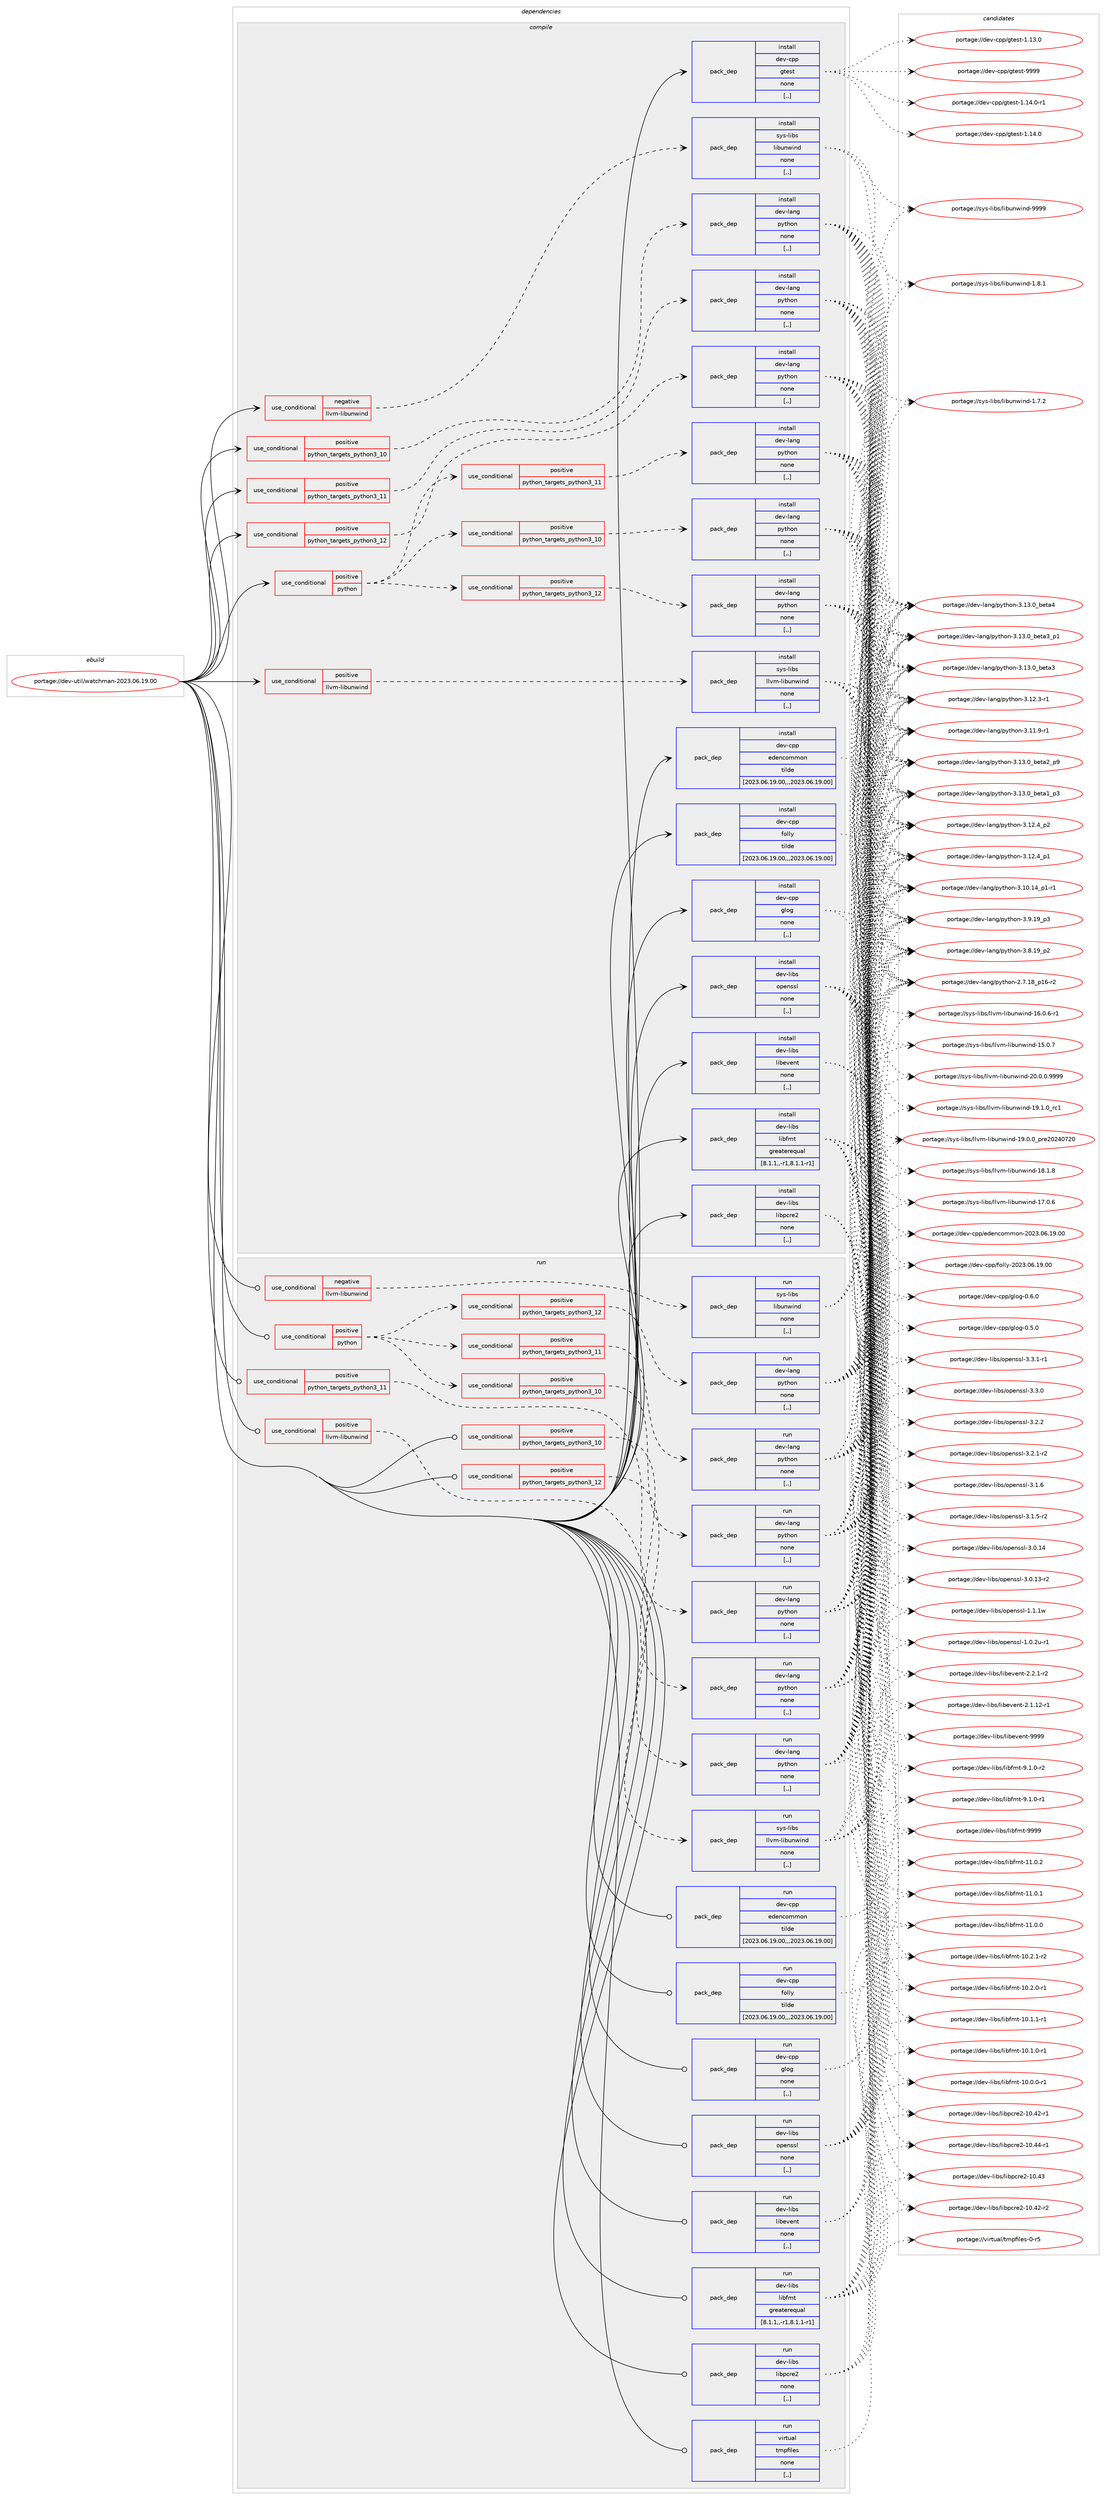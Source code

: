 digraph prolog {

# *************
# Graph options
# *************

newrank=true;
concentrate=true;
compound=true;
graph [rankdir=LR,fontname=Helvetica,fontsize=10,ranksep=1.5];#, ranksep=2.5, nodesep=0.2];
edge  [arrowhead=vee];
node  [fontname=Helvetica,fontsize=10];

# **********
# The ebuild
# **********

subgraph cluster_leftcol {
color=gray;
label=<<i>ebuild</i>>;
id [label="portage://dev-util/watchman-2023.06.19.00", color=red, width=4, href="../dev-util/watchman-2023.06.19.00.svg"];
}

# ****************
# The dependencies
# ****************

subgraph cluster_midcol {
color=gray;
label=<<i>dependencies</i>>;
subgraph cluster_compile {
fillcolor="#eeeeee";
style=filled;
label=<<i>compile</i>>;
subgraph cond61878 {
dependency220033 [label=<<TABLE BORDER="0" CELLBORDER="1" CELLSPACING="0" CELLPADDING="4"><TR><TD ROWSPAN="3" CELLPADDING="10">use_conditional</TD></TR><TR><TD>negative</TD></TR><TR><TD>llvm-libunwind</TD></TR></TABLE>>, shape=none, color=red];
subgraph pack156705 {
dependency220034 [label=<<TABLE BORDER="0" CELLBORDER="1" CELLSPACING="0" CELLPADDING="4" WIDTH="220"><TR><TD ROWSPAN="6" CELLPADDING="30">pack_dep</TD></TR><TR><TD WIDTH="110">install</TD></TR><TR><TD>sys-libs</TD></TR><TR><TD>libunwind</TD></TR><TR><TD>none</TD></TR><TR><TD>[,,]</TD></TR></TABLE>>, shape=none, color=blue];
}
dependency220033:e -> dependency220034:w [weight=20,style="dashed",arrowhead="vee"];
}
id:e -> dependency220033:w [weight=20,style="solid",arrowhead="vee"];
subgraph cond61879 {
dependency220035 [label=<<TABLE BORDER="0" CELLBORDER="1" CELLSPACING="0" CELLPADDING="4"><TR><TD ROWSPAN="3" CELLPADDING="10">use_conditional</TD></TR><TR><TD>positive</TD></TR><TR><TD>llvm-libunwind</TD></TR></TABLE>>, shape=none, color=red];
subgraph pack156706 {
dependency220036 [label=<<TABLE BORDER="0" CELLBORDER="1" CELLSPACING="0" CELLPADDING="4" WIDTH="220"><TR><TD ROWSPAN="6" CELLPADDING="30">pack_dep</TD></TR><TR><TD WIDTH="110">install</TD></TR><TR><TD>sys-libs</TD></TR><TR><TD>llvm-libunwind</TD></TR><TR><TD>none</TD></TR><TR><TD>[,,]</TD></TR></TABLE>>, shape=none, color=blue];
}
dependency220035:e -> dependency220036:w [weight=20,style="dashed",arrowhead="vee"];
}
id:e -> dependency220035:w [weight=20,style="solid",arrowhead="vee"];
subgraph cond61880 {
dependency220037 [label=<<TABLE BORDER="0" CELLBORDER="1" CELLSPACING="0" CELLPADDING="4"><TR><TD ROWSPAN="3" CELLPADDING="10">use_conditional</TD></TR><TR><TD>positive</TD></TR><TR><TD>python</TD></TR></TABLE>>, shape=none, color=red];
subgraph cond61881 {
dependency220038 [label=<<TABLE BORDER="0" CELLBORDER="1" CELLSPACING="0" CELLPADDING="4"><TR><TD ROWSPAN="3" CELLPADDING="10">use_conditional</TD></TR><TR><TD>positive</TD></TR><TR><TD>python_targets_python3_10</TD></TR></TABLE>>, shape=none, color=red];
subgraph pack156707 {
dependency220039 [label=<<TABLE BORDER="0" CELLBORDER="1" CELLSPACING="0" CELLPADDING="4" WIDTH="220"><TR><TD ROWSPAN="6" CELLPADDING="30">pack_dep</TD></TR><TR><TD WIDTH="110">install</TD></TR><TR><TD>dev-lang</TD></TR><TR><TD>python</TD></TR><TR><TD>none</TD></TR><TR><TD>[,,]</TD></TR></TABLE>>, shape=none, color=blue];
}
dependency220038:e -> dependency220039:w [weight=20,style="dashed",arrowhead="vee"];
}
dependency220037:e -> dependency220038:w [weight=20,style="dashed",arrowhead="vee"];
subgraph cond61882 {
dependency220040 [label=<<TABLE BORDER="0" CELLBORDER="1" CELLSPACING="0" CELLPADDING="4"><TR><TD ROWSPAN="3" CELLPADDING="10">use_conditional</TD></TR><TR><TD>positive</TD></TR><TR><TD>python_targets_python3_11</TD></TR></TABLE>>, shape=none, color=red];
subgraph pack156708 {
dependency220041 [label=<<TABLE BORDER="0" CELLBORDER="1" CELLSPACING="0" CELLPADDING="4" WIDTH="220"><TR><TD ROWSPAN="6" CELLPADDING="30">pack_dep</TD></TR><TR><TD WIDTH="110">install</TD></TR><TR><TD>dev-lang</TD></TR><TR><TD>python</TD></TR><TR><TD>none</TD></TR><TR><TD>[,,]</TD></TR></TABLE>>, shape=none, color=blue];
}
dependency220040:e -> dependency220041:w [weight=20,style="dashed",arrowhead="vee"];
}
dependency220037:e -> dependency220040:w [weight=20,style="dashed",arrowhead="vee"];
subgraph cond61883 {
dependency220042 [label=<<TABLE BORDER="0" CELLBORDER="1" CELLSPACING="0" CELLPADDING="4"><TR><TD ROWSPAN="3" CELLPADDING="10">use_conditional</TD></TR><TR><TD>positive</TD></TR><TR><TD>python_targets_python3_12</TD></TR></TABLE>>, shape=none, color=red];
subgraph pack156709 {
dependency220043 [label=<<TABLE BORDER="0" CELLBORDER="1" CELLSPACING="0" CELLPADDING="4" WIDTH="220"><TR><TD ROWSPAN="6" CELLPADDING="30">pack_dep</TD></TR><TR><TD WIDTH="110">install</TD></TR><TR><TD>dev-lang</TD></TR><TR><TD>python</TD></TR><TR><TD>none</TD></TR><TR><TD>[,,]</TD></TR></TABLE>>, shape=none, color=blue];
}
dependency220042:e -> dependency220043:w [weight=20,style="dashed",arrowhead="vee"];
}
dependency220037:e -> dependency220042:w [weight=20,style="dashed",arrowhead="vee"];
}
id:e -> dependency220037:w [weight=20,style="solid",arrowhead="vee"];
subgraph cond61884 {
dependency220044 [label=<<TABLE BORDER="0" CELLBORDER="1" CELLSPACING="0" CELLPADDING="4"><TR><TD ROWSPAN="3" CELLPADDING="10">use_conditional</TD></TR><TR><TD>positive</TD></TR><TR><TD>python_targets_python3_10</TD></TR></TABLE>>, shape=none, color=red];
subgraph pack156710 {
dependency220045 [label=<<TABLE BORDER="0" CELLBORDER="1" CELLSPACING="0" CELLPADDING="4" WIDTH="220"><TR><TD ROWSPAN="6" CELLPADDING="30">pack_dep</TD></TR><TR><TD WIDTH="110">install</TD></TR><TR><TD>dev-lang</TD></TR><TR><TD>python</TD></TR><TR><TD>none</TD></TR><TR><TD>[,,]</TD></TR></TABLE>>, shape=none, color=blue];
}
dependency220044:e -> dependency220045:w [weight=20,style="dashed",arrowhead="vee"];
}
id:e -> dependency220044:w [weight=20,style="solid",arrowhead="vee"];
subgraph cond61885 {
dependency220046 [label=<<TABLE BORDER="0" CELLBORDER="1" CELLSPACING="0" CELLPADDING="4"><TR><TD ROWSPAN="3" CELLPADDING="10">use_conditional</TD></TR><TR><TD>positive</TD></TR><TR><TD>python_targets_python3_11</TD></TR></TABLE>>, shape=none, color=red];
subgraph pack156711 {
dependency220047 [label=<<TABLE BORDER="0" CELLBORDER="1" CELLSPACING="0" CELLPADDING="4" WIDTH="220"><TR><TD ROWSPAN="6" CELLPADDING="30">pack_dep</TD></TR><TR><TD WIDTH="110">install</TD></TR><TR><TD>dev-lang</TD></TR><TR><TD>python</TD></TR><TR><TD>none</TD></TR><TR><TD>[,,]</TD></TR></TABLE>>, shape=none, color=blue];
}
dependency220046:e -> dependency220047:w [weight=20,style="dashed",arrowhead="vee"];
}
id:e -> dependency220046:w [weight=20,style="solid",arrowhead="vee"];
subgraph cond61886 {
dependency220048 [label=<<TABLE BORDER="0" CELLBORDER="1" CELLSPACING="0" CELLPADDING="4"><TR><TD ROWSPAN="3" CELLPADDING="10">use_conditional</TD></TR><TR><TD>positive</TD></TR><TR><TD>python_targets_python3_12</TD></TR></TABLE>>, shape=none, color=red];
subgraph pack156712 {
dependency220049 [label=<<TABLE BORDER="0" CELLBORDER="1" CELLSPACING="0" CELLPADDING="4" WIDTH="220"><TR><TD ROWSPAN="6" CELLPADDING="30">pack_dep</TD></TR><TR><TD WIDTH="110">install</TD></TR><TR><TD>dev-lang</TD></TR><TR><TD>python</TD></TR><TR><TD>none</TD></TR><TR><TD>[,,]</TD></TR></TABLE>>, shape=none, color=blue];
}
dependency220048:e -> dependency220049:w [weight=20,style="dashed",arrowhead="vee"];
}
id:e -> dependency220048:w [weight=20,style="solid",arrowhead="vee"];
subgraph pack156713 {
dependency220050 [label=<<TABLE BORDER="0" CELLBORDER="1" CELLSPACING="0" CELLPADDING="4" WIDTH="220"><TR><TD ROWSPAN="6" CELLPADDING="30">pack_dep</TD></TR><TR><TD WIDTH="110">install</TD></TR><TR><TD>dev-cpp</TD></TR><TR><TD>edencommon</TD></TR><TR><TD>tilde</TD></TR><TR><TD>[2023.06.19.00,,,2023.06.19.00]</TD></TR></TABLE>>, shape=none, color=blue];
}
id:e -> dependency220050:w [weight=20,style="solid",arrowhead="vee"];
subgraph pack156714 {
dependency220051 [label=<<TABLE BORDER="0" CELLBORDER="1" CELLSPACING="0" CELLPADDING="4" WIDTH="220"><TR><TD ROWSPAN="6" CELLPADDING="30">pack_dep</TD></TR><TR><TD WIDTH="110">install</TD></TR><TR><TD>dev-cpp</TD></TR><TR><TD>folly</TD></TR><TR><TD>tilde</TD></TR><TR><TD>[2023.06.19.00,,,2023.06.19.00]</TD></TR></TABLE>>, shape=none, color=blue];
}
id:e -> dependency220051:w [weight=20,style="solid",arrowhead="vee"];
subgraph pack156715 {
dependency220052 [label=<<TABLE BORDER="0" CELLBORDER="1" CELLSPACING="0" CELLPADDING="4" WIDTH="220"><TR><TD ROWSPAN="6" CELLPADDING="30">pack_dep</TD></TR><TR><TD WIDTH="110">install</TD></TR><TR><TD>dev-cpp</TD></TR><TR><TD>glog</TD></TR><TR><TD>none</TD></TR><TR><TD>[,,]</TD></TR></TABLE>>, shape=none, color=blue];
}
id:e -> dependency220052:w [weight=20,style="solid",arrowhead="vee"];
subgraph pack156716 {
dependency220053 [label=<<TABLE BORDER="0" CELLBORDER="1" CELLSPACING="0" CELLPADDING="4" WIDTH="220"><TR><TD ROWSPAN="6" CELLPADDING="30">pack_dep</TD></TR><TR><TD WIDTH="110">install</TD></TR><TR><TD>dev-cpp</TD></TR><TR><TD>gtest</TD></TR><TR><TD>none</TD></TR><TR><TD>[,,]</TD></TR></TABLE>>, shape=none, color=blue];
}
id:e -> dependency220053:w [weight=20,style="solid",arrowhead="vee"];
subgraph pack156717 {
dependency220054 [label=<<TABLE BORDER="0" CELLBORDER="1" CELLSPACING="0" CELLPADDING="4" WIDTH="220"><TR><TD ROWSPAN="6" CELLPADDING="30">pack_dep</TD></TR><TR><TD WIDTH="110">install</TD></TR><TR><TD>dev-libs</TD></TR><TR><TD>libevent</TD></TR><TR><TD>none</TD></TR><TR><TD>[,,]</TD></TR></TABLE>>, shape=none, color=blue];
}
id:e -> dependency220054:w [weight=20,style="solid",arrowhead="vee"];
subgraph pack156718 {
dependency220055 [label=<<TABLE BORDER="0" CELLBORDER="1" CELLSPACING="0" CELLPADDING="4" WIDTH="220"><TR><TD ROWSPAN="6" CELLPADDING="30">pack_dep</TD></TR><TR><TD WIDTH="110">install</TD></TR><TR><TD>dev-libs</TD></TR><TR><TD>libfmt</TD></TR><TR><TD>greaterequal</TD></TR><TR><TD>[8.1.1,,-r1,8.1.1-r1]</TD></TR></TABLE>>, shape=none, color=blue];
}
id:e -> dependency220055:w [weight=20,style="solid",arrowhead="vee"];
subgraph pack156719 {
dependency220056 [label=<<TABLE BORDER="0" CELLBORDER="1" CELLSPACING="0" CELLPADDING="4" WIDTH="220"><TR><TD ROWSPAN="6" CELLPADDING="30">pack_dep</TD></TR><TR><TD WIDTH="110">install</TD></TR><TR><TD>dev-libs</TD></TR><TR><TD>libpcre2</TD></TR><TR><TD>none</TD></TR><TR><TD>[,,]</TD></TR></TABLE>>, shape=none, color=blue];
}
id:e -> dependency220056:w [weight=20,style="solid",arrowhead="vee"];
subgraph pack156720 {
dependency220057 [label=<<TABLE BORDER="0" CELLBORDER="1" CELLSPACING="0" CELLPADDING="4" WIDTH="220"><TR><TD ROWSPAN="6" CELLPADDING="30">pack_dep</TD></TR><TR><TD WIDTH="110">install</TD></TR><TR><TD>dev-libs</TD></TR><TR><TD>openssl</TD></TR><TR><TD>none</TD></TR><TR><TD>[,,]</TD></TR></TABLE>>, shape=none, color=blue];
}
id:e -> dependency220057:w [weight=20,style="solid",arrowhead="vee"];
}
subgraph cluster_compileandrun {
fillcolor="#eeeeee";
style=filled;
label=<<i>compile and run</i>>;
}
subgraph cluster_run {
fillcolor="#eeeeee";
style=filled;
label=<<i>run</i>>;
subgraph cond61887 {
dependency220058 [label=<<TABLE BORDER="0" CELLBORDER="1" CELLSPACING="0" CELLPADDING="4"><TR><TD ROWSPAN="3" CELLPADDING="10">use_conditional</TD></TR><TR><TD>negative</TD></TR><TR><TD>llvm-libunwind</TD></TR></TABLE>>, shape=none, color=red];
subgraph pack156721 {
dependency220059 [label=<<TABLE BORDER="0" CELLBORDER="1" CELLSPACING="0" CELLPADDING="4" WIDTH="220"><TR><TD ROWSPAN="6" CELLPADDING="30">pack_dep</TD></TR><TR><TD WIDTH="110">run</TD></TR><TR><TD>sys-libs</TD></TR><TR><TD>libunwind</TD></TR><TR><TD>none</TD></TR><TR><TD>[,,]</TD></TR></TABLE>>, shape=none, color=blue];
}
dependency220058:e -> dependency220059:w [weight=20,style="dashed",arrowhead="vee"];
}
id:e -> dependency220058:w [weight=20,style="solid",arrowhead="odot"];
subgraph cond61888 {
dependency220060 [label=<<TABLE BORDER="0" CELLBORDER="1" CELLSPACING="0" CELLPADDING="4"><TR><TD ROWSPAN="3" CELLPADDING="10">use_conditional</TD></TR><TR><TD>positive</TD></TR><TR><TD>llvm-libunwind</TD></TR></TABLE>>, shape=none, color=red];
subgraph pack156722 {
dependency220061 [label=<<TABLE BORDER="0" CELLBORDER="1" CELLSPACING="0" CELLPADDING="4" WIDTH="220"><TR><TD ROWSPAN="6" CELLPADDING="30">pack_dep</TD></TR><TR><TD WIDTH="110">run</TD></TR><TR><TD>sys-libs</TD></TR><TR><TD>llvm-libunwind</TD></TR><TR><TD>none</TD></TR><TR><TD>[,,]</TD></TR></TABLE>>, shape=none, color=blue];
}
dependency220060:e -> dependency220061:w [weight=20,style="dashed",arrowhead="vee"];
}
id:e -> dependency220060:w [weight=20,style="solid",arrowhead="odot"];
subgraph cond61889 {
dependency220062 [label=<<TABLE BORDER="0" CELLBORDER="1" CELLSPACING="0" CELLPADDING="4"><TR><TD ROWSPAN="3" CELLPADDING="10">use_conditional</TD></TR><TR><TD>positive</TD></TR><TR><TD>python</TD></TR></TABLE>>, shape=none, color=red];
subgraph cond61890 {
dependency220063 [label=<<TABLE BORDER="0" CELLBORDER="1" CELLSPACING="0" CELLPADDING="4"><TR><TD ROWSPAN="3" CELLPADDING="10">use_conditional</TD></TR><TR><TD>positive</TD></TR><TR><TD>python_targets_python3_10</TD></TR></TABLE>>, shape=none, color=red];
subgraph pack156723 {
dependency220064 [label=<<TABLE BORDER="0" CELLBORDER="1" CELLSPACING="0" CELLPADDING="4" WIDTH="220"><TR><TD ROWSPAN="6" CELLPADDING="30">pack_dep</TD></TR><TR><TD WIDTH="110">run</TD></TR><TR><TD>dev-lang</TD></TR><TR><TD>python</TD></TR><TR><TD>none</TD></TR><TR><TD>[,,]</TD></TR></TABLE>>, shape=none, color=blue];
}
dependency220063:e -> dependency220064:w [weight=20,style="dashed",arrowhead="vee"];
}
dependency220062:e -> dependency220063:w [weight=20,style="dashed",arrowhead="vee"];
subgraph cond61891 {
dependency220065 [label=<<TABLE BORDER="0" CELLBORDER="1" CELLSPACING="0" CELLPADDING="4"><TR><TD ROWSPAN="3" CELLPADDING="10">use_conditional</TD></TR><TR><TD>positive</TD></TR><TR><TD>python_targets_python3_11</TD></TR></TABLE>>, shape=none, color=red];
subgraph pack156724 {
dependency220066 [label=<<TABLE BORDER="0" CELLBORDER="1" CELLSPACING="0" CELLPADDING="4" WIDTH="220"><TR><TD ROWSPAN="6" CELLPADDING="30">pack_dep</TD></TR><TR><TD WIDTH="110">run</TD></TR><TR><TD>dev-lang</TD></TR><TR><TD>python</TD></TR><TR><TD>none</TD></TR><TR><TD>[,,]</TD></TR></TABLE>>, shape=none, color=blue];
}
dependency220065:e -> dependency220066:w [weight=20,style="dashed",arrowhead="vee"];
}
dependency220062:e -> dependency220065:w [weight=20,style="dashed",arrowhead="vee"];
subgraph cond61892 {
dependency220067 [label=<<TABLE BORDER="0" CELLBORDER="1" CELLSPACING="0" CELLPADDING="4"><TR><TD ROWSPAN="3" CELLPADDING="10">use_conditional</TD></TR><TR><TD>positive</TD></TR><TR><TD>python_targets_python3_12</TD></TR></TABLE>>, shape=none, color=red];
subgraph pack156725 {
dependency220068 [label=<<TABLE BORDER="0" CELLBORDER="1" CELLSPACING="0" CELLPADDING="4" WIDTH="220"><TR><TD ROWSPAN="6" CELLPADDING="30">pack_dep</TD></TR><TR><TD WIDTH="110">run</TD></TR><TR><TD>dev-lang</TD></TR><TR><TD>python</TD></TR><TR><TD>none</TD></TR><TR><TD>[,,]</TD></TR></TABLE>>, shape=none, color=blue];
}
dependency220067:e -> dependency220068:w [weight=20,style="dashed",arrowhead="vee"];
}
dependency220062:e -> dependency220067:w [weight=20,style="dashed",arrowhead="vee"];
}
id:e -> dependency220062:w [weight=20,style="solid",arrowhead="odot"];
subgraph cond61893 {
dependency220069 [label=<<TABLE BORDER="0" CELLBORDER="1" CELLSPACING="0" CELLPADDING="4"><TR><TD ROWSPAN="3" CELLPADDING="10">use_conditional</TD></TR><TR><TD>positive</TD></TR><TR><TD>python_targets_python3_10</TD></TR></TABLE>>, shape=none, color=red];
subgraph pack156726 {
dependency220070 [label=<<TABLE BORDER="0" CELLBORDER="1" CELLSPACING="0" CELLPADDING="4" WIDTH="220"><TR><TD ROWSPAN="6" CELLPADDING="30">pack_dep</TD></TR><TR><TD WIDTH="110">run</TD></TR><TR><TD>dev-lang</TD></TR><TR><TD>python</TD></TR><TR><TD>none</TD></TR><TR><TD>[,,]</TD></TR></TABLE>>, shape=none, color=blue];
}
dependency220069:e -> dependency220070:w [weight=20,style="dashed",arrowhead="vee"];
}
id:e -> dependency220069:w [weight=20,style="solid",arrowhead="odot"];
subgraph cond61894 {
dependency220071 [label=<<TABLE BORDER="0" CELLBORDER="1" CELLSPACING="0" CELLPADDING="4"><TR><TD ROWSPAN="3" CELLPADDING="10">use_conditional</TD></TR><TR><TD>positive</TD></TR><TR><TD>python_targets_python3_11</TD></TR></TABLE>>, shape=none, color=red];
subgraph pack156727 {
dependency220072 [label=<<TABLE BORDER="0" CELLBORDER="1" CELLSPACING="0" CELLPADDING="4" WIDTH="220"><TR><TD ROWSPAN="6" CELLPADDING="30">pack_dep</TD></TR><TR><TD WIDTH="110">run</TD></TR><TR><TD>dev-lang</TD></TR><TR><TD>python</TD></TR><TR><TD>none</TD></TR><TR><TD>[,,]</TD></TR></TABLE>>, shape=none, color=blue];
}
dependency220071:e -> dependency220072:w [weight=20,style="dashed",arrowhead="vee"];
}
id:e -> dependency220071:w [weight=20,style="solid",arrowhead="odot"];
subgraph cond61895 {
dependency220073 [label=<<TABLE BORDER="0" CELLBORDER="1" CELLSPACING="0" CELLPADDING="4"><TR><TD ROWSPAN="3" CELLPADDING="10">use_conditional</TD></TR><TR><TD>positive</TD></TR><TR><TD>python_targets_python3_12</TD></TR></TABLE>>, shape=none, color=red];
subgraph pack156728 {
dependency220074 [label=<<TABLE BORDER="0" CELLBORDER="1" CELLSPACING="0" CELLPADDING="4" WIDTH="220"><TR><TD ROWSPAN="6" CELLPADDING="30">pack_dep</TD></TR><TR><TD WIDTH="110">run</TD></TR><TR><TD>dev-lang</TD></TR><TR><TD>python</TD></TR><TR><TD>none</TD></TR><TR><TD>[,,]</TD></TR></TABLE>>, shape=none, color=blue];
}
dependency220073:e -> dependency220074:w [weight=20,style="dashed",arrowhead="vee"];
}
id:e -> dependency220073:w [weight=20,style="solid",arrowhead="odot"];
subgraph pack156729 {
dependency220075 [label=<<TABLE BORDER="0" CELLBORDER="1" CELLSPACING="0" CELLPADDING="4" WIDTH="220"><TR><TD ROWSPAN="6" CELLPADDING="30">pack_dep</TD></TR><TR><TD WIDTH="110">run</TD></TR><TR><TD>dev-cpp</TD></TR><TR><TD>edencommon</TD></TR><TR><TD>tilde</TD></TR><TR><TD>[2023.06.19.00,,,2023.06.19.00]</TD></TR></TABLE>>, shape=none, color=blue];
}
id:e -> dependency220075:w [weight=20,style="solid",arrowhead="odot"];
subgraph pack156730 {
dependency220076 [label=<<TABLE BORDER="0" CELLBORDER="1" CELLSPACING="0" CELLPADDING="4" WIDTH="220"><TR><TD ROWSPAN="6" CELLPADDING="30">pack_dep</TD></TR><TR><TD WIDTH="110">run</TD></TR><TR><TD>dev-cpp</TD></TR><TR><TD>folly</TD></TR><TR><TD>tilde</TD></TR><TR><TD>[2023.06.19.00,,,2023.06.19.00]</TD></TR></TABLE>>, shape=none, color=blue];
}
id:e -> dependency220076:w [weight=20,style="solid",arrowhead="odot"];
subgraph pack156731 {
dependency220077 [label=<<TABLE BORDER="0" CELLBORDER="1" CELLSPACING="0" CELLPADDING="4" WIDTH="220"><TR><TD ROWSPAN="6" CELLPADDING="30">pack_dep</TD></TR><TR><TD WIDTH="110">run</TD></TR><TR><TD>dev-cpp</TD></TR><TR><TD>glog</TD></TR><TR><TD>none</TD></TR><TR><TD>[,,]</TD></TR></TABLE>>, shape=none, color=blue];
}
id:e -> dependency220077:w [weight=20,style="solid",arrowhead="odot"];
subgraph pack156732 {
dependency220078 [label=<<TABLE BORDER="0" CELLBORDER="1" CELLSPACING="0" CELLPADDING="4" WIDTH="220"><TR><TD ROWSPAN="6" CELLPADDING="30">pack_dep</TD></TR><TR><TD WIDTH="110">run</TD></TR><TR><TD>dev-libs</TD></TR><TR><TD>libevent</TD></TR><TR><TD>none</TD></TR><TR><TD>[,,]</TD></TR></TABLE>>, shape=none, color=blue];
}
id:e -> dependency220078:w [weight=20,style="solid",arrowhead="odot"];
subgraph pack156733 {
dependency220079 [label=<<TABLE BORDER="0" CELLBORDER="1" CELLSPACING="0" CELLPADDING="4" WIDTH="220"><TR><TD ROWSPAN="6" CELLPADDING="30">pack_dep</TD></TR><TR><TD WIDTH="110">run</TD></TR><TR><TD>dev-libs</TD></TR><TR><TD>libfmt</TD></TR><TR><TD>greaterequal</TD></TR><TR><TD>[8.1.1,,-r1,8.1.1-r1]</TD></TR></TABLE>>, shape=none, color=blue];
}
id:e -> dependency220079:w [weight=20,style="solid",arrowhead="odot"];
subgraph pack156734 {
dependency220080 [label=<<TABLE BORDER="0" CELLBORDER="1" CELLSPACING="0" CELLPADDING="4" WIDTH="220"><TR><TD ROWSPAN="6" CELLPADDING="30">pack_dep</TD></TR><TR><TD WIDTH="110">run</TD></TR><TR><TD>dev-libs</TD></TR><TR><TD>libpcre2</TD></TR><TR><TD>none</TD></TR><TR><TD>[,,]</TD></TR></TABLE>>, shape=none, color=blue];
}
id:e -> dependency220080:w [weight=20,style="solid",arrowhead="odot"];
subgraph pack156735 {
dependency220081 [label=<<TABLE BORDER="0" CELLBORDER="1" CELLSPACING="0" CELLPADDING="4" WIDTH="220"><TR><TD ROWSPAN="6" CELLPADDING="30">pack_dep</TD></TR><TR><TD WIDTH="110">run</TD></TR><TR><TD>dev-libs</TD></TR><TR><TD>openssl</TD></TR><TR><TD>none</TD></TR><TR><TD>[,,]</TD></TR></TABLE>>, shape=none, color=blue];
}
id:e -> dependency220081:w [weight=20,style="solid",arrowhead="odot"];
subgraph pack156736 {
dependency220082 [label=<<TABLE BORDER="0" CELLBORDER="1" CELLSPACING="0" CELLPADDING="4" WIDTH="220"><TR><TD ROWSPAN="6" CELLPADDING="30">pack_dep</TD></TR><TR><TD WIDTH="110">run</TD></TR><TR><TD>virtual</TD></TR><TR><TD>tmpfiles</TD></TR><TR><TD>none</TD></TR><TR><TD>[,,]</TD></TR></TABLE>>, shape=none, color=blue];
}
id:e -> dependency220082:w [weight=20,style="solid",arrowhead="odot"];
}
}

# **************
# The candidates
# **************

subgraph cluster_choices {
rank=same;
color=gray;
label=<<i>candidates</i>>;

subgraph choice156705 {
color=black;
nodesep=1;
choice115121115451081059811547108105981171101191051101004557575757 [label="portage://sys-libs/libunwind-9999", color=red, width=4,href="../sys-libs/libunwind-9999.svg"];
choice11512111545108105981154710810598117110119105110100454946564649 [label="portage://sys-libs/libunwind-1.8.1", color=red, width=4,href="../sys-libs/libunwind-1.8.1.svg"];
choice11512111545108105981154710810598117110119105110100454946554650 [label="portage://sys-libs/libunwind-1.7.2", color=red, width=4,href="../sys-libs/libunwind-1.7.2.svg"];
dependency220034:e -> choice115121115451081059811547108105981171101191051101004557575757:w [style=dotted,weight="100"];
dependency220034:e -> choice11512111545108105981154710810598117110119105110100454946564649:w [style=dotted,weight="100"];
dependency220034:e -> choice11512111545108105981154710810598117110119105110100454946554650:w [style=dotted,weight="100"];
}
subgraph choice156706 {
color=black;
nodesep=1;
choice1151211154510810598115471081081181094510810598117110119105110100455048464846484657575757 [label="portage://sys-libs/llvm-libunwind-20.0.0.9999", color=red, width=4,href="../sys-libs/llvm-libunwind-20.0.0.9999.svg"];
choice115121115451081059811547108108118109451081059811711011910511010045495746494648951149949 [label="portage://sys-libs/llvm-libunwind-19.1.0_rc1", color=red, width=4,href="../sys-libs/llvm-libunwind-19.1.0_rc1.svg"];
choice115121115451081059811547108108118109451081059811711011910511010045495746484648951121141015048505248555048 [label="portage://sys-libs/llvm-libunwind-19.0.0_pre20240720", color=red, width=4,href="../sys-libs/llvm-libunwind-19.0.0_pre20240720.svg"];
choice115121115451081059811547108108118109451081059811711011910511010045495646494656 [label="portage://sys-libs/llvm-libunwind-18.1.8", color=red, width=4,href="../sys-libs/llvm-libunwind-18.1.8.svg"];
choice115121115451081059811547108108118109451081059811711011910511010045495546484654 [label="portage://sys-libs/llvm-libunwind-17.0.6", color=red, width=4,href="../sys-libs/llvm-libunwind-17.0.6.svg"];
choice1151211154510810598115471081081181094510810598117110119105110100454954464846544511449 [label="portage://sys-libs/llvm-libunwind-16.0.6-r1", color=red, width=4,href="../sys-libs/llvm-libunwind-16.0.6-r1.svg"];
choice115121115451081059811547108108118109451081059811711011910511010045495346484655 [label="portage://sys-libs/llvm-libunwind-15.0.7", color=red, width=4,href="../sys-libs/llvm-libunwind-15.0.7.svg"];
dependency220036:e -> choice1151211154510810598115471081081181094510810598117110119105110100455048464846484657575757:w [style=dotted,weight="100"];
dependency220036:e -> choice115121115451081059811547108108118109451081059811711011910511010045495746494648951149949:w [style=dotted,weight="100"];
dependency220036:e -> choice115121115451081059811547108108118109451081059811711011910511010045495746484648951121141015048505248555048:w [style=dotted,weight="100"];
dependency220036:e -> choice115121115451081059811547108108118109451081059811711011910511010045495646494656:w [style=dotted,weight="100"];
dependency220036:e -> choice115121115451081059811547108108118109451081059811711011910511010045495546484654:w [style=dotted,weight="100"];
dependency220036:e -> choice1151211154510810598115471081081181094510810598117110119105110100454954464846544511449:w [style=dotted,weight="100"];
dependency220036:e -> choice115121115451081059811547108108118109451081059811711011910511010045495346484655:w [style=dotted,weight="100"];
}
subgraph choice156707 {
color=black;
nodesep=1;
choice1001011184510897110103471121211161041111104551464951464895981011169752 [label="portage://dev-lang/python-3.13.0_beta4", color=red, width=4,href="../dev-lang/python-3.13.0_beta4.svg"];
choice10010111845108971101034711212111610411111045514649514648959810111697519511249 [label="portage://dev-lang/python-3.13.0_beta3_p1", color=red, width=4,href="../dev-lang/python-3.13.0_beta3_p1.svg"];
choice1001011184510897110103471121211161041111104551464951464895981011169751 [label="portage://dev-lang/python-3.13.0_beta3", color=red, width=4,href="../dev-lang/python-3.13.0_beta3.svg"];
choice10010111845108971101034711212111610411111045514649514648959810111697509511257 [label="portage://dev-lang/python-3.13.0_beta2_p9", color=red, width=4,href="../dev-lang/python-3.13.0_beta2_p9.svg"];
choice10010111845108971101034711212111610411111045514649514648959810111697499511251 [label="portage://dev-lang/python-3.13.0_beta1_p3", color=red, width=4,href="../dev-lang/python-3.13.0_beta1_p3.svg"];
choice100101118451089711010347112121116104111110455146495046529511250 [label="portage://dev-lang/python-3.12.4_p2", color=red, width=4,href="../dev-lang/python-3.12.4_p2.svg"];
choice100101118451089711010347112121116104111110455146495046529511249 [label="portage://dev-lang/python-3.12.4_p1", color=red, width=4,href="../dev-lang/python-3.12.4_p1.svg"];
choice100101118451089711010347112121116104111110455146495046514511449 [label="portage://dev-lang/python-3.12.3-r1", color=red, width=4,href="../dev-lang/python-3.12.3-r1.svg"];
choice100101118451089711010347112121116104111110455146494946574511449 [label="portage://dev-lang/python-3.11.9-r1", color=red, width=4,href="../dev-lang/python-3.11.9-r1.svg"];
choice100101118451089711010347112121116104111110455146494846495295112494511449 [label="portage://dev-lang/python-3.10.14_p1-r1", color=red, width=4,href="../dev-lang/python-3.10.14_p1-r1.svg"];
choice100101118451089711010347112121116104111110455146574649579511251 [label="portage://dev-lang/python-3.9.19_p3", color=red, width=4,href="../dev-lang/python-3.9.19_p3.svg"];
choice100101118451089711010347112121116104111110455146564649579511250 [label="portage://dev-lang/python-3.8.19_p2", color=red, width=4,href="../dev-lang/python-3.8.19_p2.svg"];
choice100101118451089711010347112121116104111110455046554649569511249544511450 [label="portage://dev-lang/python-2.7.18_p16-r2", color=red, width=4,href="../dev-lang/python-2.7.18_p16-r2.svg"];
dependency220039:e -> choice1001011184510897110103471121211161041111104551464951464895981011169752:w [style=dotted,weight="100"];
dependency220039:e -> choice10010111845108971101034711212111610411111045514649514648959810111697519511249:w [style=dotted,weight="100"];
dependency220039:e -> choice1001011184510897110103471121211161041111104551464951464895981011169751:w [style=dotted,weight="100"];
dependency220039:e -> choice10010111845108971101034711212111610411111045514649514648959810111697509511257:w [style=dotted,weight="100"];
dependency220039:e -> choice10010111845108971101034711212111610411111045514649514648959810111697499511251:w [style=dotted,weight="100"];
dependency220039:e -> choice100101118451089711010347112121116104111110455146495046529511250:w [style=dotted,weight="100"];
dependency220039:e -> choice100101118451089711010347112121116104111110455146495046529511249:w [style=dotted,weight="100"];
dependency220039:e -> choice100101118451089711010347112121116104111110455146495046514511449:w [style=dotted,weight="100"];
dependency220039:e -> choice100101118451089711010347112121116104111110455146494946574511449:w [style=dotted,weight="100"];
dependency220039:e -> choice100101118451089711010347112121116104111110455146494846495295112494511449:w [style=dotted,weight="100"];
dependency220039:e -> choice100101118451089711010347112121116104111110455146574649579511251:w [style=dotted,weight="100"];
dependency220039:e -> choice100101118451089711010347112121116104111110455146564649579511250:w [style=dotted,weight="100"];
dependency220039:e -> choice100101118451089711010347112121116104111110455046554649569511249544511450:w [style=dotted,weight="100"];
}
subgraph choice156708 {
color=black;
nodesep=1;
choice1001011184510897110103471121211161041111104551464951464895981011169752 [label="portage://dev-lang/python-3.13.0_beta4", color=red, width=4,href="../dev-lang/python-3.13.0_beta4.svg"];
choice10010111845108971101034711212111610411111045514649514648959810111697519511249 [label="portage://dev-lang/python-3.13.0_beta3_p1", color=red, width=4,href="../dev-lang/python-3.13.0_beta3_p1.svg"];
choice1001011184510897110103471121211161041111104551464951464895981011169751 [label="portage://dev-lang/python-3.13.0_beta3", color=red, width=4,href="../dev-lang/python-3.13.0_beta3.svg"];
choice10010111845108971101034711212111610411111045514649514648959810111697509511257 [label="portage://dev-lang/python-3.13.0_beta2_p9", color=red, width=4,href="../dev-lang/python-3.13.0_beta2_p9.svg"];
choice10010111845108971101034711212111610411111045514649514648959810111697499511251 [label="portage://dev-lang/python-3.13.0_beta1_p3", color=red, width=4,href="../dev-lang/python-3.13.0_beta1_p3.svg"];
choice100101118451089711010347112121116104111110455146495046529511250 [label="portage://dev-lang/python-3.12.4_p2", color=red, width=4,href="../dev-lang/python-3.12.4_p2.svg"];
choice100101118451089711010347112121116104111110455146495046529511249 [label="portage://dev-lang/python-3.12.4_p1", color=red, width=4,href="../dev-lang/python-3.12.4_p1.svg"];
choice100101118451089711010347112121116104111110455146495046514511449 [label="portage://dev-lang/python-3.12.3-r1", color=red, width=4,href="../dev-lang/python-3.12.3-r1.svg"];
choice100101118451089711010347112121116104111110455146494946574511449 [label="portage://dev-lang/python-3.11.9-r1", color=red, width=4,href="../dev-lang/python-3.11.9-r1.svg"];
choice100101118451089711010347112121116104111110455146494846495295112494511449 [label="portage://dev-lang/python-3.10.14_p1-r1", color=red, width=4,href="../dev-lang/python-3.10.14_p1-r1.svg"];
choice100101118451089711010347112121116104111110455146574649579511251 [label="portage://dev-lang/python-3.9.19_p3", color=red, width=4,href="../dev-lang/python-3.9.19_p3.svg"];
choice100101118451089711010347112121116104111110455146564649579511250 [label="portage://dev-lang/python-3.8.19_p2", color=red, width=4,href="../dev-lang/python-3.8.19_p2.svg"];
choice100101118451089711010347112121116104111110455046554649569511249544511450 [label="portage://dev-lang/python-2.7.18_p16-r2", color=red, width=4,href="../dev-lang/python-2.7.18_p16-r2.svg"];
dependency220041:e -> choice1001011184510897110103471121211161041111104551464951464895981011169752:w [style=dotted,weight="100"];
dependency220041:e -> choice10010111845108971101034711212111610411111045514649514648959810111697519511249:w [style=dotted,weight="100"];
dependency220041:e -> choice1001011184510897110103471121211161041111104551464951464895981011169751:w [style=dotted,weight="100"];
dependency220041:e -> choice10010111845108971101034711212111610411111045514649514648959810111697509511257:w [style=dotted,weight="100"];
dependency220041:e -> choice10010111845108971101034711212111610411111045514649514648959810111697499511251:w [style=dotted,weight="100"];
dependency220041:e -> choice100101118451089711010347112121116104111110455146495046529511250:w [style=dotted,weight="100"];
dependency220041:e -> choice100101118451089711010347112121116104111110455146495046529511249:w [style=dotted,weight="100"];
dependency220041:e -> choice100101118451089711010347112121116104111110455146495046514511449:w [style=dotted,weight="100"];
dependency220041:e -> choice100101118451089711010347112121116104111110455146494946574511449:w [style=dotted,weight="100"];
dependency220041:e -> choice100101118451089711010347112121116104111110455146494846495295112494511449:w [style=dotted,weight="100"];
dependency220041:e -> choice100101118451089711010347112121116104111110455146574649579511251:w [style=dotted,weight="100"];
dependency220041:e -> choice100101118451089711010347112121116104111110455146564649579511250:w [style=dotted,weight="100"];
dependency220041:e -> choice100101118451089711010347112121116104111110455046554649569511249544511450:w [style=dotted,weight="100"];
}
subgraph choice156709 {
color=black;
nodesep=1;
choice1001011184510897110103471121211161041111104551464951464895981011169752 [label="portage://dev-lang/python-3.13.0_beta4", color=red, width=4,href="../dev-lang/python-3.13.0_beta4.svg"];
choice10010111845108971101034711212111610411111045514649514648959810111697519511249 [label="portage://dev-lang/python-3.13.0_beta3_p1", color=red, width=4,href="../dev-lang/python-3.13.0_beta3_p1.svg"];
choice1001011184510897110103471121211161041111104551464951464895981011169751 [label="portage://dev-lang/python-3.13.0_beta3", color=red, width=4,href="../dev-lang/python-3.13.0_beta3.svg"];
choice10010111845108971101034711212111610411111045514649514648959810111697509511257 [label="portage://dev-lang/python-3.13.0_beta2_p9", color=red, width=4,href="../dev-lang/python-3.13.0_beta2_p9.svg"];
choice10010111845108971101034711212111610411111045514649514648959810111697499511251 [label="portage://dev-lang/python-3.13.0_beta1_p3", color=red, width=4,href="../dev-lang/python-3.13.0_beta1_p3.svg"];
choice100101118451089711010347112121116104111110455146495046529511250 [label="portage://dev-lang/python-3.12.4_p2", color=red, width=4,href="../dev-lang/python-3.12.4_p2.svg"];
choice100101118451089711010347112121116104111110455146495046529511249 [label="portage://dev-lang/python-3.12.4_p1", color=red, width=4,href="../dev-lang/python-3.12.4_p1.svg"];
choice100101118451089711010347112121116104111110455146495046514511449 [label="portage://dev-lang/python-3.12.3-r1", color=red, width=4,href="../dev-lang/python-3.12.3-r1.svg"];
choice100101118451089711010347112121116104111110455146494946574511449 [label="portage://dev-lang/python-3.11.9-r1", color=red, width=4,href="../dev-lang/python-3.11.9-r1.svg"];
choice100101118451089711010347112121116104111110455146494846495295112494511449 [label="portage://dev-lang/python-3.10.14_p1-r1", color=red, width=4,href="../dev-lang/python-3.10.14_p1-r1.svg"];
choice100101118451089711010347112121116104111110455146574649579511251 [label="portage://dev-lang/python-3.9.19_p3", color=red, width=4,href="../dev-lang/python-3.9.19_p3.svg"];
choice100101118451089711010347112121116104111110455146564649579511250 [label="portage://dev-lang/python-3.8.19_p2", color=red, width=4,href="../dev-lang/python-3.8.19_p2.svg"];
choice100101118451089711010347112121116104111110455046554649569511249544511450 [label="portage://dev-lang/python-2.7.18_p16-r2", color=red, width=4,href="../dev-lang/python-2.7.18_p16-r2.svg"];
dependency220043:e -> choice1001011184510897110103471121211161041111104551464951464895981011169752:w [style=dotted,weight="100"];
dependency220043:e -> choice10010111845108971101034711212111610411111045514649514648959810111697519511249:w [style=dotted,weight="100"];
dependency220043:e -> choice1001011184510897110103471121211161041111104551464951464895981011169751:w [style=dotted,weight="100"];
dependency220043:e -> choice10010111845108971101034711212111610411111045514649514648959810111697509511257:w [style=dotted,weight="100"];
dependency220043:e -> choice10010111845108971101034711212111610411111045514649514648959810111697499511251:w [style=dotted,weight="100"];
dependency220043:e -> choice100101118451089711010347112121116104111110455146495046529511250:w [style=dotted,weight="100"];
dependency220043:e -> choice100101118451089711010347112121116104111110455146495046529511249:w [style=dotted,weight="100"];
dependency220043:e -> choice100101118451089711010347112121116104111110455146495046514511449:w [style=dotted,weight="100"];
dependency220043:e -> choice100101118451089711010347112121116104111110455146494946574511449:w [style=dotted,weight="100"];
dependency220043:e -> choice100101118451089711010347112121116104111110455146494846495295112494511449:w [style=dotted,weight="100"];
dependency220043:e -> choice100101118451089711010347112121116104111110455146574649579511251:w [style=dotted,weight="100"];
dependency220043:e -> choice100101118451089711010347112121116104111110455146564649579511250:w [style=dotted,weight="100"];
dependency220043:e -> choice100101118451089711010347112121116104111110455046554649569511249544511450:w [style=dotted,weight="100"];
}
subgraph choice156710 {
color=black;
nodesep=1;
choice1001011184510897110103471121211161041111104551464951464895981011169752 [label="portage://dev-lang/python-3.13.0_beta4", color=red, width=4,href="../dev-lang/python-3.13.0_beta4.svg"];
choice10010111845108971101034711212111610411111045514649514648959810111697519511249 [label="portage://dev-lang/python-3.13.0_beta3_p1", color=red, width=4,href="../dev-lang/python-3.13.0_beta3_p1.svg"];
choice1001011184510897110103471121211161041111104551464951464895981011169751 [label="portage://dev-lang/python-3.13.0_beta3", color=red, width=4,href="../dev-lang/python-3.13.0_beta3.svg"];
choice10010111845108971101034711212111610411111045514649514648959810111697509511257 [label="portage://dev-lang/python-3.13.0_beta2_p9", color=red, width=4,href="../dev-lang/python-3.13.0_beta2_p9.svg"];
choice10010111845108971101034711212111610411111045514649514648959810111697499511251 [label="portage://dev-lang/python-3.13.0_beta1_p3", color=red, width=4,href="../dev-lang/python-3.13.0_beta1_p3.svg"];
choice100101118451089711010347112121116104111110455146495046529511250 [label="portage://dev-lang/python-3.12.4_p2", color=red, width=4,href="../dev-lang/python-3.12.4_p2.svg"];
choice100101118451089711010347112121116104111110455146495046529511249 [label="portage://dev-lang/python-3.12.4_p1", color=red, width=4,href="../dev-lang/python-3.12.4_p1.svg"];
choice100101118451089711010347112121116104111110455146495046514511449 [label="portage://dev-lang/python-3.12.3-r1", color=red, width=4,href="../dev-lang/python-3.12.3-r1.svg"];
choice100101118451089711010347112121116104111110455146494946574511449 [label="portage://dev-lang/python-3.11.9-r1", color=red, width=4,href="../dev-lang/python-3.11.9-r1.svg"];
choice100101118451089711010347112121116104111110455146494846495295112494511449 [label="portage://dev-lang/python-3.10.14_p1-r1", color=red, width=4,href="../dev-lang/python-3.10.14_p1-r1.svg"];
choice100101118451089711010347112121116104111110455146574649579511251 [label="portage://dev-lang/python-3.9.19_p3", color=red, width=4,href="../dev-lang/python-3.9.19_p3.svg"];
choice100101118451089711010347112121116104111110455146564649579511250 [label="portage://dev-lang/python-3.8.19_p2", color=red, width=4,href="../dev-lang/python-3.8.19_p2.svg"];
choice100101118451089711010347112121116104111110455046554649569511249544511450 [label="portage://dev-lang/python-2.7.18_p16-r2", color=red, width=4,href="../dev-lang/python-2.7.18_p16-r2.svg"];
dependency220045:e -> choice1001011184510897110103471121211161041111104551464951464895981011169752:w [style=dotted,weight="100"];
dependency220045:e -> choice10010111845108971101034711212111610411111045514649514648959810111697519511249:w [style=dotted,weight="100"];
dependency220045:e -> choice1001011184510897110103471121211161041111104551464951464895981011169751:w [style=dotted,weight="100"];
dependency220045:e -> choice10010111845108971101034711212111610411111045514649514648959810111697509511257:w [style=dotted,weight="100"];
dependency220045:e -> choice10010111845108971101034711212111610411111045514649514648959810111697499511251:w [style=dotted,weight="100"];
dependency220045:e -> choice100101118451089711010347112121116104111110455146495046529511250:w [style=dotted,weight="100"];
dependency220045:e -> choice100101118451089711010347112121116104111110455146495046529511249:w [style=dotted,weight="100"];
dependency220045:e -> choice100101118451089711010347112121116104111110455146495046514511449:w [style=dotted,weight="100"];
dependency220045:e -> choice100101118451089711010347112121116104111110455146494946574511449:w [style=dotted,weight="100"];
dependency220045:e -> choice100101118451089711010347112121116104111110455146494846495295112494511449:w [style=dotted,weight="100"];
dependency220045:e -> choice100101118451089711010347112121116104111110455146574649579511251:w [style=dotted,weight="100"];
dependency220045:e -> choice100101118451089711010347112121116104111110455146564649579511250:w [style=dotted,weight="100"];
dependency220045:e -> choice100101118451089711010347112121116104111110455046554649569511249544511450:w [style=dotted,weight="100"];
}
subgraph choice156711 {
color=black;
nodesep=1;
choice1001011184510897110103471121211161041111104551464951464895981011169752 [label="portage://dev-lang/python-3.13.0_beta4", color=red, width=4,href="../dev-lang/python-3.13.0_beta4.svg"];
choice10010111845108971101034711212111610411111045514649514648959810111697519511249 [label="portage://dev-lang/python-3.13.0_beta3_p1", color=red, width=4,href="../dev-lang/python-3.13.0_beta3_p1.svg"];
choice1001011184510897110103471121211161041111104551464951464895981011169751 [label="portage://dev-lang/python-3.13.0_beta3", color=red, width=4,href="../dev-lang/python-3.13.0_beta3.svg"];
choice10010111845108971101034711212111610411111045514649514648959810111697509511257 [label="portage://dev-lang/python-3.13.0_beta2_p9", color=red, width=4,href="../dev-lang/python-3.13.0_beta2_p9.svg"];
choice10010111845108971101034711212111610411111045514649514648959810111697499511251 [label="portage://dev-lang/python-3.13.0_beta1_p3", color=red, width=4,href="../dev-lang/python-3.13.0_beta1_p3.svg"];
choice100101118451089711010347112121116104111110455146495046529511250 [label="portage://dev-lang/python-3.12.4_p2", color=red, width=4,href="../dev-lang/python-3.12.4_p2.svg"];
choice100101118451089711010347112121116104111110455146495046529511249 [label="portage://dev-lang/python-3.12.4_p1", color=red, width=4,href="../dev-lang/python-3.12.4_p1.svg"];
choice100101118451089711010347112121116104111110455146495046514511449 [label="portage://dev-lang/python-3.12.3-r1", color=red, width=4,href="../dev-lang/python-3.12.3-r1.svg"];
choice100101118451089711010347112121116104111110455146494946574511449 [label="portage://dev-lang/python-3.11.9-r1", color=red, width=4,href="../dev-lang/python-3.11.9-r1.svg"];
choice100101118451089711010347112121116104111110455146494846495295112494511449 [label="portage://dev-lang/python-3.10.14_p1-r1", color=red, width=4,href="../dev-lang/python-3.10.14_p1-r1.svg"];
choice100101118451089711010347112121116104111110455146574649579511251 [label="portage://dev-lang/python-3.9.19_p3", color=red, width=4,href="../dev-lang/python-3.9.19_p3.svg"];
choice100101118451089711010347112121116104111110455146564649579511250 [label="portage://dev-lang/python-3.8.19_p2", color=red, width=4,href="../dev-lang/python-3.8.19_p2.svg"];
choice100101118451089711010347112121116104111110455046554649569511249544511450 [label="portage://dev-lang/python-2.7.18_p16-r2", color=red, width=4,href="../dev-lang/python-2.7.18_p16-r2.svg"];
dependency220047:e -> choice1001011184510897110103471121211161041111104551464951464895981011169752:w [style=dotted,weight="100"];
dependency220047:e -> choice10010111845108971101034711212111610411111045514649514648959810111697519511249:w [style=dotted,weight="100"];
dependency220047:e -> choice1001011184510897110103471121211161041111104551464951464895981011169751:w [style=dotted,weight="100"];
dependency220047:e -> choice10010111845108971101034711212111610411111045514649514648959810111697509511257:w [style=dotted,weight="100"];
dependency220047:e -> choice10010111845108971101034711212111610411111045514649514648959810111697499511251:w [style=dotted,weight="100"];
dependency220047:e -> choice100101118451089711010347112121116104111110455146495046529511250:w [style=dotted,weight="100"];
dependency220047:e -> choice100101118451089711010347112121116104111110455146495046529511249:w [style=dotted,weight="100"];
dependency220047:e -> choice100101118451089711010347112121116104111110455146495046514511449:w [style=dotted,weight="100"];
dependency220047:e -> choice100101118451089711010347112121116104111110455146494946574511449:w [style=dotted,weight="100"];
dependency220047:e -> choice100101118451089711010347112121116104111110455146494846495295112494511449:w [style=dotted,weight="100"];
dependency220047:e -> choice100101118451089711010347112121116104111110455146574649579511251:w [style=dotted,weight="100"];
dependency220047:e -> choice100101118451089711010347112121116104111110455146564649579511250:w [style=dotted,weight="100"];
dependency220047:e -> choice100101118451089711010347112121116104111110455046554649569511249544511450:w [style=dotted,weight="100"];
}
subgraph choice156712 {
color=black;
nodesep=1;
choice1001011184510897110103471121211161041111104551464951464895981011169752 [label="portage://dev-lang/python-3.13.0_beta4", color=red, width=4,href="../dev-lang/python-3.13.0_beta4.svg"];
choice10010111845108971101034711212111610411111045514649514648959810111697519511249 [label="portage://dev-lang/python-3.13.0_beta3_p1", color=red, width=4,href="../dev-lang/python-3.13.0_beta3_p1.svg"];
choice1001011184510897110103471121211161041111104551464951464895981011169751 [label="portage://dev-lang/python-3.13.0_beta3", color=red, width=4,href="../dev-lang/python-3.13.0_beta3.svg"];
choice10010111845108971101034711212111610411111045514649514648959810111697509511257 [label="portage://dev-lang/python-3.13.0_beta2_p9", color=red, width=4,href="../dev-lang/python-3.13.0_beta2_p9.svg"];
choice10010111845108971101034711212111610411111045514649514648959810111697499511251 [label="portage://dev-lang/python-3.13.0_beta1_p3", color=red, width=4,href="../dev-lang/python-3.13.0_beta1_p3.svg"];
choice100101118451089711010347112121116104111110455146495046529511250 [label="portage://dev-lang/python-3.12.4_p2", color=red, width=4,href="../dev-lang/python-3.12.4_p2.svg"];
choice100101118451089711010347112121116104111110455146495046529511249 [label="portage://dev-lang/python-3.12.4_p1", color=red, width=4,href="../dev-lang/python-3.12.4_p1.svg"];
choice100101118451089711010347112121116104111110455146495046514511449 [label="portage://dev-lang/python-3.12.3-r1", color=red, width=4,href="../dev-lang/python-3.12.3-r1.svg"];
choice100101118451089711010347112121116104111110455146494946574511449 [label="portage://dev-lang/python-3.11.9-r1", color=red, width=4,href="../dev-lang/python-3.11.9-r1.svg"];
choice100101118451089711010347112121116104111110455146494846495295112494511449 [label="portage://dev-lang/python-3.10.14_p1-r1", color=red, width=4,href="../dev-lang/python-3.10.14_p1-r1.svg"];
choice100101118451089711010347112121116104111110455146574649579511251 [label="portage://dev-lang/python-3.9.19_p3", color=red, width=4,href="../dev-lang/python-3.9.19_p3.svg"];
choice100101118451089711010347112121116104111110455146564649579511250 [label="portage://dev-lang/python-3.8.19_p2", color=red, width=4,href="../dev-lang/python-3.8.19_p2.svg"];
choice100101118451089711010347112121116104111110455046554649569511249544511450 [label="portage://dev-lang/python-2.7.18_p16-r2", color=red, width=4,href="../dev-lang/python-2.7.18_p16-r2.svg"];
dependency220049:e -> choice1001011184510897110103471121211161041111104551464951464895981011169752:w [style=dotted,weight="100"];
dependency220049:e -> choice10010111845108971101034711212111610411111045514649514648959810111697519511249:w [style=dotted,weight="100"];
dependency220049:e -> choice1001011184510897110103471121211161041111104551464951464895981011169751:w [style=dotted,weight="100"];
dependency220049:e -> choice10010111845108971101034711212111610411111045514649514648959810111697509511257:w [style=dotted,weight="100"];
dependency220049:e -> choice10010111845108971101034711212111610411111045514649514648959810111697499511251:w [style=dotted,weight="100"];
dependency220049:e -> choice100101118451089711010347112121116104111110455146495046529511250:w [style=dotted,weight="100"];
dependency220049:e -> choice100101118451089711010347112121116104111110455146495046529511249:w [style=dotted,weight="100"];
dependency220049:e -> choice100101118451089711010347112121116104111110455146495046514511449:w [style=dotted,weight="100"];
dependency220049:e -> choice100101118451089711010347112121116104111110455146494946574511449:w [style=dotted,weight="100"];
dependency220049:e -> choice100101118451089711010347112121116104111110455146494846495295112494511449:w [style=dotted,weight="100"];
dependency220049:e -> choice100101118451089711010347112121116104111110455146574649579511251:w [style=dotted,weight="100"];
dependency220049:e -> choice100101118451089711010347112121116104111110455146564649579511250:w [style=dotted,weight="100"];
dependency220049:e -> choice100101118451089711010347112121116104111110455046554649569511249544511450:w [style=dotted,weight="100"];
}
subgraph choice156713 {
color=black;
nodesep=1;
choice100101118459911211247101100101110991111091091111104550485051464854464957464848 [label="portage://dev-cpp/edencommon-2023.06.19.00", color=red, width=4,href="../dev-cpp/edencommon-2023.06.19.00.svg"];
dependency220050:e -> choice100101118459911211247101100101110991111091091111104550485051464854464957464848:w [style=dotted,weight="100"];
}
subgraph choice156714 {
color=black;
nodesep=1;
choice1001011184599112112471021111081081214550485051464854464957464848 [label="portage://dev-cpp/folly-2023.06.19.00", color=red, width=4,href="../dev-cpp/folly-2023.06.19.00.svg"];
dependency220051:e -> choice1001011184599112112471021111081081214550485051464854464957464848:w [style=dotted,weight="100"];
}
subgraph choice156715 {
color=black;
nodesep=1;
choice100101118459911211247103108111103454846544648 [label="portage://dev-cpp/glog-0.6.0", color=red, width=4,href="../dev-cpp/glog-0.6.0.svg"];
choice100101118459911211247103108111103454846534648 [label="portage://dev-cpp/glog-0.5.0", color=red, width=4,href="../dev-cpp/glog-0.5.0.svg"];
dependency220052:e -> choice100101118459911211247103108111103454846544648:w [style=dotted,weight="100"];
dependency220052:e -> choice100101118459911211247103108111103454846534648:w [style=dotted,weight="100"];
}
subgraph choice156716 {
color=black;
nodesep=1;
choice1001011184599112112471031161011151164557575757 [label="portage://dev-cpp/gtest-9999", color=red, width=4,href="../dev-cpp/gtest-9999.svg"];
choice100101118459911211247103116101115116454946495246484511449 [label="portage://dev-cpp/gtest-1.14.0-r1", color=red, width=4,href="../dev-cpp/gtest-1.14.0-r1.svg"];
choice10010111845991121124710311610111511645494649524648 [label="portage://dev-cpp/gtest-1.14.0", color=red, width=4,href="../dev-cpp/gtest-1.14.0.svg"];
choice10010111845991121124710311610111511645494649514648 [label="portage://dev-cpp/gtest-1.13.0", color=red, width=4,href="../dev-cpp/gtest-1.13.0.svg"];
dependency220053:e -> choice1001011184599112112471031161011151164557575757:w [style=dotted,weight="100"];
dependency220053:e -> choice100101118459911211247103116101115116454946495246484511449:w [style=dotted,weight="100"];
dependency220053:e -> choice10010111845991121124710311610111511645494649524648:w [style=dotted,weight="100"];
dependency220053:e -> choice10010111845991121124710311610111511645494649514648:w [style=dotted,weight="100"];
}
subgraph choice156717 {
color=black;
nodesep=1;
choice100101118451081059811547108105981011181011101164557575757 [label="portage://dev-libs/libevent-9999", color=red, width=4,href="../dev-libs/libevent-9999.svg"];
choice100101118451081059811547108105981011181011101164550465046494511450 [label="portage://dev-libs/libevent-2.2.1-r2", color=red, width=4,href="../dev-libs/libevent-2.2.1-r2.svg"];
choice10010111845108105981154710810598101118101110116455046494649504511449 [label="portage://dev-libs/libevent-2.1.12-r1", color=red, width=4,href="../dev-libs/libevent-2.1.12-r1.svg"];
dependency220054:e -> choice100101118451081059811547108105981011181011101164557575757:w [style=dotted,weight="100"];
dependency220054:e -> choice100101118451081059811547108105981011181011101164550465046494511450:w [style=dotted,weight="100"];
dependency220054:e -> choice10010111845108105981154710810598101118101110116455046494649504511449:w [style=dotted,weight="100"];
}
subgraph choice156718 {
color=black;
nodesep=1;
choice100101118451081059811547108105981021091164557575757 [label="portage://dev-libs/libfmt-9999", color=red, width=4,href="../dev-libs/libfmt-9999.svg"];
choice1001011184510810598115471081059810210911645494946484650 [label="portage://dev-libs/libfmt-11.0.2", color=red, width=4,href="../dev-libs/libfmt-11.0.2.svg"];
choice1001011184510810598115471081059810210911645494946484649 [label="portage://dev-libs/libfmt-11.0.1", color=red, width=4,href="../dev-libs/libfmt-11.0.1.svg"];
choice1001011184510810598115471081059810210911645494946484648 [label="portage://dev-libs/libfmt-11.0.0", color=red, width=4,href="../dev-libs/libfmt-11.0.0.svg"];
choice10010111845108105981154710810598102109116454948465046494511450 [label="portage://dev-libs/libfmt-10.2.1-r2", color=red, width=4,href="../dev-libs/libfmt-10.2.1-r2.svg"];
choice10010111845108105981154710810598102109116454948465046484511449 [label="portage://dev-libs/libfmt-10.2.0-r1", color=red, width=4,href="../dev-libs/libfmt-10.2.0-r1.svg"];
choice10010111845108105981154710810598102109116454948464946494511449 [label="portage://dev-libs/libfmt-10.1.1-r1", color=red, width=4,href="../dev-libs/libfmt-10.1.1-r1.svg"];
choice10010111845108105981154710810598102109116454948464946484511449 [label="portage://dev-libs/libfmt-10.1.0-r1", color=red, width=4,href="../dev-libs/libfmt-10.1.0-r1.svg"];
choice10010111845108105981154710810598102109116454948464846484511449 [label="portage://dev-libs/libfmt-10.0.0-r1", color=red, width=4,href="../dev-libs/libfmt-10.0.0-r1.svg"];
choice100101118451081059811547108105981021091164557464946484511450 [label="portage://dev-libs/libfmt-9.1.0-r2", color=red, width=4,href="../dev-libs/libfmt-9.1.0-r2.svg"];
choice100101118451081059811547108105981021091164557464946484511449 [label="portage://dev-libs/libfmt-9.1.0-r1", color=red, width=4,href="../dev-libs/libfmt-9.1.0-r1.svg"];
dependency220055:e -> choice100101118451081059811547108105981021091164557575757:w [style=dotted,weight="100"];
dependency220055:e -> choice1001011184510810598115471081059810210911645494946484650:w [style=dotted,weight="100"];
dependency220055:e -> choice1001011184510810598115471081059810210911645494946484649:w [style=dotted,weight="100"];
dependency220055:e -> choice1001011184510810598115471081059810210911645494946484648:w [style=dotted,weight="100"];
dependency220055:e -> choice10010111845108105981154710810598102109116454948465046494511450:w [style=dotted,weight="100"];
dependency220055:e -> choice10010111845108105981154710810598102109116454948465046484511449:w [style=dotted,weight="100"];
dependency220055:e -> choice10010111845108105981154710810598102109116454948464946494511449:w [style=dotted,weight="100"];
dependency220055:e -> choice10010111845108105981154710810598102109116454948464946484511449:w [style=dotted,weight="100"];
dependency220055:e -> choice10010111845108105981154710810598102109116454948464846484511449:w [style=dotted,weight="100"];
dependency220055:e -> choice100101118451081059811547108105981021091164557464946484511450:w [style=dotted,weight="100"];
dependency220055:e -> choice100101118451081059811547108105981021091164557464946484511449:w [style=dotted,weight="100"];
}
subgraph choice156719 {
color=black;
nodesep=1;
choice1001011184510810598115471081059811299114101504549484652524511449 [label="portage://dev-libs/libpcre2-10.44-r1", color=red, width=4,href="../dev-libs/libpcre2-10.44-r1.svg"];
choice100101118451081059811547108105981129911410150454948465251 [label="portage://dev-libs/libpcre2-10.43", color=red, width=4,href="../dev-libs/libpcre2-10.43.svg"];
choice1001011184510810598115471081059811299114101504549484652504511450 [label="portage://dev-libs/libpcre2-10.42-r2", color=red, width=4,href="../dev-libs/libpcre2-10.42-r2.svg"];
choice1001011184510810598115471081059811299114101504549484652504511449 [label="portage://dev-libs/libpcre2-10.42-r1", color=red, width=4,href="../dev-libs/libpcre2-10.42-r1.svg"];
dependency220056:e -> choice1001011184510810598115471081059811299114101504549484652524511449:w [style=dotted,weight="100"];
dependency220056:e -> choice100101118451081059811547108105981129911410150454948465251:w [style=dotted,weight="100"];
dependency220056:e -> choice1001011184510810598115471081059811299114101504549484652504511450:w [style=dotted,weight="100"];
dependency220056:e -> choice1001011184510810598115471081059811299114101504549484652504511449:w [style=dotted,weight="100"];
}
subgraph choice156720 {
color=black;
nodesep=1;
choice1001011184510810598115471111121011101151151084551465146494511449 [label="portage://dev-libs/openssl-3.3.1-r1", color=red, width=4,href="../dev-libs/openssl-3.3.1-r1.svg"];
choice100101118451081059811547111112101110115115108455146514648 [label="portage://dev-libs/openssl-3.3.0", color=red, width=4,href="../dev-libs/openssl-3.3.0.svg"];
choice100101118451081059811547111112101110115115108455146504650 [label="portage://dev-libs/openssl-3.2.2", color=red, width=4,href="../dev-libs/openssl-3.2.2.svg"];
choice1001011184510810598115471111121011101151151084551465046494511450 [label="portage://dev-libs/openssl-3.2.1-r2", color=red, width=4,href="../dev-libs/openssl-3.2.1-r2.svg"];
choice100101118451081059811547111112101110115115108455146494654 [label="portage://dev-libs/openssl-3.1.6", color=red, width=4,href="../dev-libs/openssl-3.1.6.svg"];
choice1001011184510810598115471111121011101151151084551464946534511450 [label="portage://dev-libs/openssl-3.1.5-r2", color=red, width=4,href="../dev-libs/openssl-3.1.5-r2.svg"];
choice10010111845108105981154711111210111011511510845514648464952 [label="portage://dev-libs/openssl-3.0.14", color=red, width=4,href="../dev-libs/openssl-3.0.14.svg"];
choice100101118451081059811547111112101110115115108455146484649514511450 [label="portage://dev-libs/openssl-3.0.13-r2", color=red, width=4,href="../dev-libs/openssl-3.0.13-r2.svg"];
choice100101118451081059811547111112101110115115108454946494649119 [label="portage://dev-libs/openssl-1.1.1w", color=red, width=4,href="../dev-libs/openssl-1.1.1w.svg"];
choice1001011184510810598115471111121011101151151084549464846501174511449 [label="portage://dev-libs/openssl-1.0.2u-r1", color=red, width=4,href="../dev-libs/openssl-1.0.2u-r1.svg"];
dependency220057:e -> choice1001011184510810598115471111121011101151151084551465146494511449:w [style=dotted,weight="100"];
dependency220057:e -> choice100101118451081059811547111112101110115115108455146514648:w [style=dotted,weight="100"];
dependency220057:e -> choice100101118451081059811547111112101110115115108455146504650:w [style=dotted,weight="100"];
dependency220057:e -> choice1001011184510810598115471111121011101151151084551465046494511450:w [style=dotted,weight="100"];
dependency220057:e -> choice100101118451081059811547111112101110115115108455146494654:w [style=dotted,weight="100"];
dependency220057:e -> choice1001011184510810598115471111121011101151151084551464946534511450:w [style=dotted,weight="100"];
dependency220057:e -> choice10010111845108105981154711111210111011511510845514648464952:w [style=dotted,weight="100"];
dependency220057:e -> choice100101118451081059811547111112101110115115108455146484649514511450:w [style=dotted,weight="100"];
dependency220057:e -> choice100101118451081059811547111112101110115115108454946494649119:w [style=dotted,weight="100"];
dependency220057:e -> choice1001011184510810598115471111121011101151151084549464846501174511449:w [style=dotted,weight="100"];
}
subgraph choice156721 {
color=black;
nodesep=1;
choice115121115451081059811547108105981171101191051101004557575757 [label="portage://sys-libs/libunwind-9999", color=red, width=4,href="../sys-libs/libunwind-9999.svg"];
choice11512111545108105981154710810598117110119105110100454946564649 [label="portage://sys-libs/libunwind-1.8.1", color=red, width=4,href="../sys-libs/libunwind-1.8.1.svg"];
choice11512111545108105981154710810598117110119105110100454946554650 [label="portage://sys-libs/libunwind-1.7.2", color=red, width=4,href="../sys-libs/libunwind-1.7.2.svg"];
dependency220059:e -> choice115121115451081059811547108105981171101191051101004557575757:w [style=dotted,weight="100"];
dependency220059:e -> choice11512111545108105981154710810598117110119105110100454946564649:w [style=dotted,weight="100"];
dependency220059:e -> choice11512111545108105981154710810598117110119105110100454946554650:w [style=dotted,weight="100"];
}
subgraph choice156722 {
color=black;
nodesep=1;
choice1151211154510810598115471081081181094510810598117110119105110100455048464846484657575757 [label="portage://sys-libs/llvm-libunwind-20.0.0.9999", color=red, width=4,href="../sys-libs/llvm-libunwind-20.0.0.9999.svg"];
choice115121115451081059811547108108118109451081059811711011910511010045495746494648951149949 [label="portage://sys-libs/llvm-libunwind-19.1.0_rc1", color=red, width=4,href="../sys-libs/llvm-libunwind-19.1.0_rc1.svg"];
choice115121115451081059811547108108118109451081059811711011910511010045495746484648951121141015048505248555048 [label="portage://sys-libs/llvm-libunwind-19.0.0_pre20240720", color=red, width=4,href="../sys-libs/llvm-libunwind-19.0.0_pre20240720.svg"];
choice115121115451081059811547108108118109451081059811711011910511010045495646494656 [label="portage://sys-libs/llvm-libunwind-18.1.8", color=red, width=4,href="../sys-libs/llvm-libunwind-18.1.8.svg"];
choice115121115451081059811547108108118109451081059811711011910511010045495546484654 [label="portage://sys-libs/llvm-libunwind-17.0.6", color=red, width=4,href="../sys-libs/llvm-libunwind-17.0.6.svg"];
choice1151211154510810598115471081081181094510810598117110119105110100454954464846544511449 [label="portage://sys-libs/llvm-libunwind-16.0.6-r1", color=red, width=4,href="../sys-libs/llvm-libunwind-16.0.6-r1.svg"];
choice115121115451081059811547108108118109451081059811711011910511010045495346484655 [label="portage://sys-libs/llvm-libunwind-15.0.7", color=red, width=4,href="../sys-libs/llvm-libunwind-15.0.7.svg"];
dependency220061:e -> choice1151211154510810598115471081081181094510810598117110119105110100455048464846484657575757:w [style=dotted,weight="100"];
dependency220061:e -> choice115121115451081059811547108108118109451081059811711011910511010045495746494648951149949:w [style=dotted,weight="100"];
dependency220061:e -> choice115121115451081059811547108108118109451081059811711011910511010045495746484648951121141015048505248555048:w [style=dotted,weight="100"];
dependency220061:e -> choice115121115451081059811547108108118109451081059811711011910511010045495646494656:w [style=dotted,weight="100"];
dependency220061:e -> choice115121115451081059811547108108118109451081059811711011910511010045495546484654:w [style=dotted,weight="100"];
dependency220061:e -> choice1151211154510810598115471081081181094510810598117110119105110100454954464846544511449:w [style=dotted,weight="100"];
dependency220061:e -> choice115121115451081059811547108108118109451081059811711011910511010045495346484655:w [style=dotted,weight="100"];
}
subgraph choice156723 {
color=black;
nodesep=1;
choice1001011184510897110103471121211161041111104551464951464895981011169752 [label="portage://dev-lang/python-3.13.0_beta4", color=red, width=4,href="../dev-lang/python-3.13.0_beta4.svg"];
choice10010111845108971101034711212111610411111045514649514648959810111697519511249 [label="portage://dev-lang/python-3.13.0_beta3_p1", color=red, width=4,href="../dev-lang/python-3.13.0_beta3_p1.svg"];
choice1001011184510897110103471121211161041111104551464951464895981011169751 [label="portage://dev-lang/python-3.13.0_beta3", color=red, width=4,href="../dev-lang/python-3.13.0_beta3.svg"];
choice10010111845108971101034711212111610411111045514649514648959810111697509511257 [label="portage://dev-lang/python-3.13.0_beta2_p9", color=red, width=4,href="../dev-lang/python-3.13.0_beta2_p9.svg"];
choice10010111845108971101034711212111610411111045514649514648959810111697499511251 [label="portage://dev-lang/python-3.13.0_beta1_p3", color=red, width=4,href="../dev-lang/python-3.13.0_beta1_p3.svg"];
choice100101118451089711010347112121116104111110455146495046529511250 [label="portage://dev-lang/python-3.12.4_p2", color=red, width=4,href="../dev-lang/python-3.12.4_p2.svg"];
choice100101118451089711010347112121116104111110455146495046529511249 [label="portage://dev-lang/python-3.12.4_p1", color=red, width=4,href="../dev-lang/python-3.12.4_p1.svg"];
choice100101118451089711010347112121116104111110455146495046514511449 [label="portage://dev-lang/python-3.12.3-r1", color=red, width=4,href="../dev-lang/python-3.12.3-r1.svg"];
choice100101118451089711010347112121116104111110455146494946574511449 [label="portage://dev-lang/python-3.11.9-r1", color=red, width=4,href="../dev-lang/python-3.11.9-r1.svg"];
choice100101118451089711010347112121116104111110455146494846495295112494511449 [label="portage://dev-lang/python-3.10.14_p1-r1", color=red, width=4,href="../dev-lang/python-3.10.14_p1-r1.svg"];
choice100101118451089711010347112121116104111110455146574649579511251 [label="portage://dev-lang/python-3.9.19_p3", color=red, width=4,href="../dev-lang/python-3.9.19_p3.svg"];
choice100101118451089711010347112121116104111110455146564649579511250 [label="portage://dev-lang/python-3.8.19_p2", color=red, width=4,href="../dev-lang/python-3.8.19_p2.svg"];
choice100101118451089711010347112121116104111110455046554649569511249544511450 [label="portage://dev-lang/python-2.7.18_p16-r2", color=red, width=4,href="../dev-lang/python-2.7.18_p16-r2.svg"];
dependency220064:e -> choice1001011184510897110103471121211161041111104551464951464895981011169752:w [style=dotted,weight="100"];
dependency220064:e -> choice10010111845108971101034711212111610411111045514649514648959810111697519511249:w [style=dotted,weight="100"];
dependency220064:e -> choice1001011184510897110103471121211161041111104551464951464895981011169751:w [style=dotted,weight="100"];
dependency220064:e -> choice10010111845108971101034711212111610411111045514649514648959810111697509511257:w [style=dotted,weight="100"];
dependency220064:e -> choice10010111845108971101034711212111610411111045514649514648959810111697499511251:w [style=dotted,weight="100"];
dependency220064:e -> choice100101118451089711010347112121116104111110455146495046529511250:w [style=dotted,weight="100"];
dependency220064:e -> choice100101118451089711010347112121116104111110455146495046529511249:w [style=dotted,weight="100"];
dependency220064:e -> choice100101118451089711010347112121116104111110455146495046514511449:w [style=dotted,weight="100"];
dependency220064:e -> choice100101118451089711010347112121116104111110455146494946574511449:w [style=dotted,weight="100"];
dependency220064:e -> choice100101118451089711010347112121116104111110455146494846495295112494511449:w [style=dotted,weight="100"];
dependency220064:e -> choice100101118451089711010347112121116104111110455146574649579511251:w [style=dotted,weight="100"];
dependency220064:e -> choice100101118451089711010347112121116104111110455146564649579511250:w [style=dotted,weight="100"];
dependency220064:e -> choice100101118451089711010347112121116104111110455046554649569511249544511450:w [style=dotted,weight="100"];
}
subgraph choice156724 {
color=black;
nodesep=1;
choice1001011184510897110103471121211161041111104551464951464895981011169752 [label="portage://dev-lang/python-3.13.0_beta4", color=red, width=4,href="../dev-lang/python-3.13.0_beta4.svg"];
choice10010111845108971101034711212111610411111045514649514648959810111697519511249 [label="portage://dev-lang/python-3.13.0_beta3_p1", color=red, width=4,href="../dev-lang/python-3.13.0_beta3_p1.svg"];
choice1001011184510897110103471121211161041111104551464951464895981011169751 [label="portage://dev-lang/python-3.13.0_beta3", color=red, width=4,href="../dev-lang/python-3.13.0_beta3.svg"];
choice10010111845108971101034711212111610411111045514649514648959810111697509511257 [label="portage://dev-lang/python-3.13.0_beta2_p9", color=red, width=4,href="../dev-lang/python-3.13.0_beta2_p9.svg"];
choice10010111845108971101034711212111610411111045514649514648959810111697499511251 [label="portage://dev-lang/python-3.13.0_beta1_p3", color=red, width=4,href="../dev-lang/python-3.13.0_beta1_p3.svg"];
choice100101118451089711010347112121116104111110455146495046529511250 [label="portage://dev-lang/python-3.12.4_p2", color=red, width=4,href="../dev-lang/python-3.12.4_p2.svg"];
choice100101118451089711010347112121116104111110455146495046529511249 [label="portage://dev-lang/python-3.12.4_p1", color=red, width=4,href="../dev-lang/python-3.12.4_p1.svg"];
choice100101118451089711010347112121116104111110455146495046514511449 [label="portage://dev-lang/python-3.12.3-r1", color=red, width=4,href="../dev-lang/python-3.12.3-r1.svg"];
choice100101118451089711010347112121116104111110455146494946574511449 [label="portage://dev-lang/python-3.11.9-r1", color=red, width=4,href="../dev-lang/python-3.11.9-r1.svg"];
choice100101118451089711010347112121116104111110455146494846495295112494511449 [label="portage://dev-lang/python-3.10.14_p1-r1", color=red, width=4,href="../dev-lang/python-3.10.14_p1-r1.svg"];
choice100101118451089711010347112121116104111110455146574649579511251 [label="portage://dev-lang/python-3.9.19_p3", color=red, width=4,href="../dev-lang/python-3.9.19_p3.svg"];
choice100101118451089711010347112121116104111110455146564649579511250 [label="portage://dev-lang/python-3.8.19_p2", color=red, width=4,href="../dev-lang/python-3.8.19_p2.svg"];
choice100101118451089711010347112121116104111110455046554649569511249544511450 [label="portage://dev-lang/python-2.7.18_p16-r2", color=red, width=4,href="../dev-lang/python-2.7.18_p16-r2.svg"];
dependency220066:e -> choice1001011184510897110103471121211161041111104551464951464895981011169752:w [style=dotted,weight="100"];
dependency220066:e -> choice10010111845108971101034711212111610411111045514649514648959810111697519511249:w [style=dotted,weight="100"];
dependency220066:e -> choice1001011184510897110103471121211161041111104551464951464895981011169751:w [style=dotted,weight="100"];
dependency220066:e -> choice10010111845108971101034711212111610411111045514649514648959810111697509511257:w [style=dotted,weight="100"];
dependency220066:e -> choice10010111845108971101034711212111610411111045514649514648959810111697499511251:w [style=dotted,weight="100"];
dependency220066:e -> choice100101118451089711010347112121116104111110455146495046529511250:w [style=dotted,weight="100"];
dependency220066:e -> choice100101118451089711010347112121116104111110455146495046529511249:w [style=dotted,weight="100"];
dependency220066:e -> choice100101118451089711010347112121116104111110455146495046514511449:w [style=dotted,weight="100"];
dependency220066:e -> choice100101118451089711010347112121116104111110455146494946574511449:w [style=dotted,weight="100"];
dependency220066:e -> choice100101118451089711010347112121116104111110455146494846495295112494511449:w [style=dotted,weight="100"];
dependency220066:e -> choice100101118451089711010347112121116104111110455146574649579511251:w [style=dotted,weight="100"];
dependency220066:e -> choice100101118451089711010347112121116104111110455146564649579511250:w [style=dotted,weight="100"];
dependency220066:e -> choice100101118451089711010347112121116104111110455046554649569511249544511450:w [style=dotted,weight="100"];
}
subgraph choice156725 {
color=black;
nodesep=1;
choice1001011184510897110103471121211161041111104551464951464895981011169752 [label="portage://dev-lang/python-3.13.0_beta4", color=red, width=4,href="../dev-lang/python-3.13.0_beta4.svg"];
choice10010111845108971101034711212111610411111045514649514648959810111697519511249 [label="portage://dev-lang/python-3.13.0_beta3_p1", color=red, width=4,href="../dev-lang/python-3.13.0_beta3_p1.svg"];
choice1001011184510897110103471121211161041111104551464951464895981011169751 [label="portage://dev-lang/python-3.13.0_beta3", color=red, width=4,href="../dev-lang/python-3.13.0_beta3.svg"];
choice10010111845108971101034711212111610411111045514649514648959810111697509511257 [label="portage://dev-lang/python-3.13.0_beta2_p9", color=red, width=4,href="../dev-lang/python-3.13.0_beta2_p9.svg"];
choice10010111845108971101034711212111610411111045514649514648959810111697499511251 [label="portage://dev-lang/python-3.13.0_beta1_p3", color=red, width=4,href="../dev-lang/python-3.13.0_beta1_p3.svg"];
choice100101118451089711010347112121116104111110455146495046529511250 [label="portage://dev-lang/python-3.12.4_p2", color=red, width=4,href="../dev-lang/python-3.12.4_p2.svg"];
choice100101118451089711010347112121116104111110455146495046529511249 [label="portage://dev-lang/python-3.12.4_p1", color=red, width=4,href="../dev-lang/python-3.12.4_p1.svg"];
choice100101118451089711010347112121116104111110455146495046514511449 [label="portage://dev-lang/python-3.12.3-r1", color=red, width=4,href="../dev-lang/python-3.12.3-r1.svg"];
choice100101118451089711010347112121116104111110455146494946574511449 [label="portage://dev-lang/python-3.11.9-r1", color=red, width=4,href="../dev-lang/python-3.11.9-r1.svg"];
choice100101118451089711010347112121116104111110455146494846495295112494511449 [label="portage://dev-lang/python-3.10.14_p1-r1", color=red, width=4,href="../dev-lang/python-3.10.14_p1-r1.svg"];
choice100101118451089711010347112121116104111110455146574649579511251 [label="portage://dev-lang/python-3.9.19_p3", color=red, width=4,href="../dev-lang/python-3.9.19_p3.svg"];
choice100101118451089711010347112121116104111110455146564649579511250 [label="portage://dev-lang/python-3.8.19_p2", color=red, width=4,href="../dev-lang/python-3.8.19_p2.svg"];
choice100101118451089711010347112121116104111110455046554649569511249544511450 [label="portage://dev-lang/python-2.7.18_p16-r2", color=red, width=4,href="../dev-lang/python-2.7.18_p16-r2.svg"];
dependency220068:e -> choice1001011184510897110103471121211161041111104551464951464895981011169752:w [style=dotted,weight="100"];
dependency220068:e -> choice10010111845108971101034711212111610411111045514649514648959810111697519511249:w [style=dotted,weight="100"];
dependency220068:e -> choice1001011184510897110103471121211161041111104551464951464895981011169751:w [style=dotted,weight="100"];
dependency220068:e -> choice10010111845108971101034711212111610411111045514649514648959810111697509511257:w [style=dotted,weight="100"];
dependency220068:e -> choice10010111845108971101034711212111610411111045514649514648959810111697499511251:w [style=dotted,weight="100"];
dependency220068:e -> choice100101118451089711010347112121116104111110455146495046529511250:w [style=dotted,weight="100"];
dependency220068:e -> choice100101118451089711010347112121116104111110455146495046529511249:w [style=dotted,weight="100"];
dependency220068:e -> choice100101118451089711010347112121116104111110455146495046514511449:w [style=dotted,weight="100"];
dependency220068:e -> choice100101118451089711010347112121116104111110455146494946574511449:w [style=dotted,weight="100"];
dependency220068:e -> choice100101118451089711010347112121116104111110455146494846495295112494511449:w [style=dotted,weight="100"];
dependency220068:e -> choice100101118451089711010347112121116104111110455146574649579511251:w [style=dotted,weight="100"];
dependency220068:e -> choice100101118451089711010347112121116104111110455146564649579511250:w [style=dotted,weight="100"];
dependency220068:e -> choice100101118451089711010347112121116104111110455046554649569511249544511450:w [style=dotted,weight="100"];
}
subgraph choice156726 {
color=black;
nodesep=1;
choice1001011184510897110103471121211161041111104551464951464895981011169752 [label="portage://dev-lang/python-3.13.0_beta4", color=red, width=4,href="../dev-lang/python-3.13.0_beta4.svg"];
choice10010111845108971101034711212111610411111045514649514648959810111697519511249 [label="portage://dev-lang/python-3.13.0_beta3_p1", color=red, width=4,href="../dev-lang/python-3.13.0_beta3_p1.svg"];
choice1001011184510897110103471121211161041111104551464951464895981011169751 [label="portage://dev-lang/python-3.13.0_beta3", color=red, width=4,href="../dev-lang/python-3.13.0_beta3.svg"];
choice10010111845108971101034711212111610411111045514649514648959810111697509511257 [label="portage://dev-lang/python-3.13.0_beta2_p9", color=red, width=4,href="../dev-lang/python-3.13.0_beta2_p9.svg"];
choice10010111845108971101034711212111610411111045514649514648959810111697499511251 [label="portage://dev-lang/python-3.13.0_beta1_p3", color=red, width=4,href="../dev-lang/python-3.13.0_beta1_p3.svg"];
choice100101118451089711010347112121116104111110455146495046529511250 [label="portage://dev-lang/python-3.12.4_p2", color=red, width=4,href="../dev-lang/python-3.12.4_p2.svg"];
choice100101118451089711010347112121116104111110455146495046529511249 [label="portage://dev-lang/python-3.12.4_p1", color=red, width=4,href="../dev-lang/python-3.12.4_p1.svg"];
choice100101118451089711010347112121116104111110455146495046514511449 [label="portage://dev-lang/python-3.12.3-r1", color=red, width=4,href="../dev-lang/python-3.12.3-r1.svg"];
choice100101118451089711010347112121116104111110455146494946574511449 [label="portage://dev-lang/python-3.11.9-r1", color=red, width=4,href="../dev-lang/python-3.11.9-r1.svg"];
choice100101118451089711010347112121116104111110455146494846495295112494511449 [label="portage://dev-lang/python-3.10.14_p1-r1", color=red, width=4,href="../dev-lang/python-3.10.14_p1-r1.svg"];
choice100101118451089711010347112121116104111110455146574649579511251 [label="portage://dev-lang/python-3.9.19_p3", color=red, width=4,href="../dev-lang/python-3.9.19_p3.svg"];
choice100101118451089711010347112121116104111110455146564649579511250 [label="portage://dev-lang/python-3.8.19_p2", color=red, width=4,href="../dev-lang/python-3.8.19_p2.svg"];
choice100101118451089711010347112121116104111110455046554649569511249544511450 [label="portage://dev-lang/python-2.7.18_p16-r2", color=red, width=4,href="../dev-lang/python-2.7.18_p16-r2.svg"];
dependency220070:e -> choice1001011184510897110103471121211161041111104551464951464895981011169752:w [style=dotted,weight="100"];
dependency220070:e -> choice10010111845108971101034711212111610411111045514649514648959810111697519511249:w [style=dotted,weight="100"];
dependency220070:e -> choice1001011184510897110103471121211161041111104551464951464895981011169751:w [style=dotted,weight="100"];
dependency220070:e -> choice10010111845108971101034711212111610411111045514649514648959810111697509511257:w [style=dotted,weight="100"];
dependency220070:e -> choice10010111845108971101034711212111610411111045514649514648959810111697499511251:w [style=dotted,weight="100"];
dependency220070:e -> choice100101118451089711010347112121116104111110455146495046529511250:w [style=dotted,weight="100"];
dependency220070:e -> choice100101118451089711010347112121116104111110455146495046529511249:w [style=dotted,weight="100"];
dependency220070:e -> choice100101118451089711010347112121116104111110455146495046514511449:w [style=dotted,weight="100"];
dependency220070:e -> choice100101118451089711010347112121116104111110455146494946574511449:w [style=dotted,weight="100"];
dependency220070:e -> choice100101118451089711010347112121116104111110455146494846495295112494511449:w [style=dotted,weight="100"];
dependency220070:e -> choice100101118451089711010347112121116104111110455146574649579511251:w [style=dotted,weight="100"];
dependency220070:e -> choice100101118451089711010347112121116104111110455146564649579511250:w [style=dotted,weight="100"];
dependency220070:e -> choice100101118451089711010347112121116104111110455046554649569511249544511450:w [style=dotted,weight="100"];
}
subgraph choice156727 {
color=black;
nodesep=1;
choice1001011184510897110103471121211161041111104551464951464895981011169752 [label="portage://dev-lang/python-3.13.0_beta4", color=red, width=4,href="../dev-lang/python-3.13.0_beta4.svg"];
choice10010111845108971101034711212111610411111045514649514648959810111697519511249 [label="portage://dev-lang/python-3.13.0_beta3_p1", color=red, width=4,href="../dev-lang/python-3.13.0_beta3_p1.svg"];
choice1001011184510897110103471121211161041111104551464951464895981011169751 [label="portage://dev-lang/python-3.13.0_beta3", color=red, width=4,href="../dev-lang/python-3.13.0_beta3.svg"];
choice10010111845108971101034711212111610411111045514649514648959810111697509511257 [label="portage://dev-lang/python-3.13.0_beta2_p9", color=red, width=4,href="../dev-lang/python-3.13.0_beta2_p9.svg"];
choice10010111845108971101034711212111610411111045514649514648959810111697499511251 [label="portage://dev-lang/python-3.13.0_beta1_p3", color=red, width=4,href="../dev-lang/python-3.13.0_beta1_p3.svg"];
choice100101118451089711010347112121116104111110455146495046529511250 [label="portage://dev-lang/python-3.12.4_p2", color=red, width=4,href="../dev-lang/python-3.12.4_p2.svg"];
choice100101118451089711010347112121116104111110455146495046529511249 [label="portage://dev-lang/python-3.12.4_p1", color=red, width=4,href="../dev-lang/python-3.12.4_p1.svg"];
choice100101118451089711010347112121116104111110455146495046514511449 [label="portage://dev-lang/python-3.12.3-r1", color=red, width=4,href="../dev-lang/python-3.12.3-r1.svg"];
choice100101118451089711010347112121116104111110455146494946574511449 [label="portage://dev-lang/python-3.11.9-r1", color=red, width=4,href="../dev-lang/python-3.11.9-r1.svg"];
choice100101118451089711010347112121116104111110455146494846495295112494511449 [label="portage://dev-lang/python-3.10.14_p1-r1", color=red, width=4,href="../dev-lang/python-3.10.14_p1-r1.svg"];
choice100101118451089711010347112121116104111110455146574649579511251 [label="portage://dev-lang/python-3.9.19_p3", color=red, width=4,href="../dev-lang/python-3.9.19_p3.svg"];
choice100101118451089711010347112121116104111110455146564649579511250 [label="portage://dev-lang/python-3.8.19_p2", color=red, width=4,href="../dev-lang/python-3.8.19_p2.svg"];
choice100101118451089711010347112121116104111110455046554649569511249544511450 [label="portage://dev-lang/python-2.7.18_p16-r2", color=red, width=4,href="../dev-lang/python-2.7.18_p16-r2.svg"];
dependency220072:e -> choice1001011184510897110103471121211161041111104551464951464895981011169752:w [style=dotted,weight="100"];
dependency220072:e -> choice10010111845108971101034711212111610411111045514649514648959810111697519511249:w [style=dotted,weight="100"];
dependency220072:e -> choice1001011184510897110103471121211161041111104551464951464895981011169751:w [style=dotted,weight="100"];
dependency220072:e -> choice10010111845108971101034711212111610411111045514649514648959810111697509511257:w [style=dotted,weight="100"];
dependency220072:e -> choice10010111845108971101034711212111610411111045514649514648959810111697499511251:w [style=dotted,weight="100"];
dependency220072:e -> choice100101118451089711010347112121116104111110455146495046529511250:w [style=dotted,weight="100"];
dependency220072:e -> choice100101118451089711010347112121116104111110455146495046529511249:w [style=dotted,weight="100"];
dependency220072:e -> choice100101118451089711010347112121116104111110455146495046514511449:w [style=dotted,weight="100"];
dependency220072:e -> choice100101118451089711010347112121116104111110455146494946574511449:w [style=dotted,weight="100"];
dependency220072:e -> choice100101118451089711010347112121116104111110455146494846495295112494511449:w [style=dotted,weight="100"];
dependency220072:e -> choice100101118451089711010347112121116104111110455146574649579511251:w [style=dotted,weight="100"];
dependency220072:e -> choice100101118451089711010347112121116104111110455146564649579511250:w [style=dotted,weight="100"];
dependency220072:e -> choice100101118451089711010347112121116104111110455046554649569511249544511450:w [style=dotted,weight="100"];
}
subgraph choice156728 {
color=black;
nodesep=1;
choice1001011184510897110103471121211161041111104551464951464895981011169752 [label="portage://dev-lang/python-3.13.0_beta4", color=red, width=4,href="../dev-lang/python-3.13.0_beta4.svg"];
choice10010111845108971101034711212111610411111045514649514648959810111697519511249 [label="portage://dev-lang/python-3.13.0_beta3_p1", color=red, width=4,href="../dev-lang/python-3.13.0_beta3_p1.svg"];
choice1001011184510897110103471121211161041111104551464951464895981011169751 [label="portage://dev-lang/python-3.13.0_beta3", color=red, width=4,href="../dev-lang/python-3.13.0_beta3.svg"];
choice10010111845108971101034711212111610411111045514649514648959810111697509511257 [label="portage://dev-lang/python-3.13.0_beta2_p9", color=red, width=4,href="../dev-lang/python-3.13.0_beta2_p9.svg"];
choice10010111845108971101034711212111610411111045514649514648959810111697499511251 [label="portage://dev-lang/python-3.13.0_beta1_p3", color=red, width=4,href="../dev-lang/python-3.13.0_beta1_p3.svg"];
choice100101118451089711010347112121116104111110455146495046529511250 [label="portage://dev-lang/python-3.12.4_p2", color=red, width=4,href="../dev-lang/python-3.12.4_p2.svg"];
choice100101118451089711010347112121116104111110455146495046529511249 [label="portage://dev-lang/python-3.12.4_p1", color=red, width=4,href="../dev-lang/python-3.12.4_p1.svg"];
choice100101118451089711010347112121116104111110455146495046514511449 [label="portage://dev-lang/python-3.12.3-r1", color=red, width=4,href="../dev-lang/python-3.12.3-r1.svg"];
choice100101118451089711010347112121116104111110455146494946574511449 [label="portage://dev-lang/python-3.11.9-r1", color=red, width=4,href="../dev-lang/python-3.11.9-r1.svg"];
choice100101118451089711010347112121116104111110455146494846495295112494511449 [label="portage://dev-lang/python-3.10.14_p1-r1", color=red, width=4,href="../dev-lang/python-3.10.14_p1-r1.svg"];
choice100101118451089711010347112121116104111110455146574649579511251 [label="portage://dev-lang/python-3.9.19_p3", color=red, width=4,href="../dev-lang/python-3.9.19_p3.svg"];
choice100101118451089711010347112121116104111110455146564649579511250 [label="portage://dev-lang/python-3.8.19_p2", color=red, width=4,href="../dev-lang/python-3.8.19_p2.svg"];
choice100101118451089711010347112121116104111110455046554649569511249544511450 [label="portage://dev-lang/python-2.7.18_p16-r2", color=red, width=4,href="../dev-lang/python-2.7.18_p16-r2.svg"];
dependency220074:e -> choice1001011184510897110103471121211161041111104551464951464895981011169752:w [style=dotted,weight="100"];
dependency220074:e -> choice10010111845108971101034711212111610411111045514649514648959810111697519511249:w [style=dotted,weight="100"];
dependency220074:e -> choice1001011184510897110103471121211161041111104551464951464895981011169751:w [style=dotted,weight="100"];
dependency220074:e -> choice10010111845108971101034711212111610411111045514649514648959810111697509511257:w [style=dotted,weight="100"];
dependency220074:e -> choice10010111845108971101034711212111610411111045514649514648959810111697499511251:w [style=dotted,weight="100"];
dependency220074:e -> choice100101118451089711010347112121116104111110455146495046529511250:w [style=dotted,weight="100"];
dependency220074:e -> choice100101118451089711010347112121116104111110455146495046529511249:w [style=dotted,weight="100"];
dependency220074:e -> choice100101118451089711010347112121116104111110455146495046514511449:w [style=dotted,weight="100"];
dependency220074:e -> choice100101118451089711010347112121116104111110455146494946574511449:w [style=dotted,weight="100"];
dependency220074:e -> choice100101118451089711010347112121116104111110455146494846495295112494511449:w [style=dotted,weight="100"];
dependency220074:e -> choice100101118451089711010347112121116104111110455146574649579511251:w [style=dotted,weight="100"];
dependency220074:e -> choice100101118451089711010347112121116104111110455146564649579511250:w [style=dotted,weight="100"];
dependency220074:e -> choice100101118451089711010347112121116104111110455046554649569511249544511450:w [style=dotted,weight="100"];
}
subgraph choice156729 {
color=black;
nodesep=1;
choice100101118459911211247101100101110991111091091111104550485051464854464957464848 [label="portage://dev-cpp/edencommon-2023.06.19.00", color=red, width=4,href="../dev-cpp/edencommon-2023.06.19.00.svg"];
dependency220075:e -> choice100101118459911211247101100101110991111091091111104550485051464854464957464848:w [style=dotted,weight="100"];
}
subgraph choice156730 {
color=black;
nodesep=1;
choice1001011184599112112471021111081081214550485051464854464957464848 [label="portage://dev-cpp/folly-2023.06.19.00", color=red, width=4,href="../dev-cpp/folly-2023.06.19.00.svg"];
dependency220076:e -> choice1001011184599112112471021111081081214550485051464854464957464848:w [style=dotted,weight="100"];
}
subgraph choice156731 {
color=black;
nodesep=1;
choice100101118459911211247103108111103454846544648 [label="portage://dev-cpp/glog-0.6.0", color=red, width=4,href="../dev-cpp/glog-0.6.0.svg"];
choice100101118459911211247103108111103454846534648 [label="portage://dev-cpp/glog-0.5.0", color=red, width=4,href="../dev-cpp/glog-0.5.0.svg"];
dependency220077:e -> choice100101118459911211247103108111103454846544648:w [style=dotted,weight="100"];
dependency220077:e -> choice100101118459911211247103108111103454846534648:w [style=dotted,weight="100"];
}
subgraph choice156732 {
color=black;
nodesep=1;
choice100101118451081059811547108105981011181011101164557575757 [label="portage://dev-libs/libevent-9999", color=red, width=4,href="../dev-libs/libevent-9999.svg"];
choice100101118451081059811547108105981011181011101164550465046494511450 [label="portage://dev-libs/libevent-2.2.1-r2", color=red, width=4,href="../dev-libs/libevent-2.2.1-r2.svg"];
choice10010111845108105981154710810598101118101110116455046494649504511449 [label="portage://dev-libs/libevent-2.1.12-r1", color=red, width=4,href="../dev-libs/libevent-2.1.12-r1.svg"];
dependency220078:e -> choice100101118451081059811547108105981011181011101164557575757:w [style=dotted,weight="100"];
dependency220078:e -> choice100101118451081059811547108105981011181011101164550465046494511450:w [style=dotted,weight="100"];
dependency220078:e -> choice10010111845108105981154710810598101118101110116455046494649504511449:w [style=dotted,weight="100"];
}
subgraph choice156733 {
color=black;
nodesep=1;
choice100101118451081059811547108105981021091164557575757 [label="portage://dev-libs/libfmt-9999", color=red, width=4,href="../dev-libs/libfmt-9999.svg"];
choice1001011184510810598115471081059810210911645494946484650 [label="portage://dev-libs/libfmt-11.0.2", color=red, width=4,href="../dev-libs/libfmt-11.0.2.svg"];
choice1001011184510810598115471081059810210911645494946484649 [label="portage://dev-libs/libfmt-11.0.1", color=red, width=4,href="../dev-libs/libfmt-11.0.1.svg"];
choice1001011184510810598115471081059810210911645494946484648 [label="portage://dev-libs/libfmt-11.0.0", color=red, width=4,href="../dev-libs/libfmt-11.0.0.svg"];
choice10010111845108105981154710810598102109116454948465046494511450 [label="portage://dev-libs/libfmt-10.2.1-r2", color=red, width=4,href="../dev-libs/libfmt-10.2.1-r2.svg"];
choice10010111845108105981154710810598102109116454948465046484511449 [label="portage://dev-libs/libfmt-10.2.0-r1", color=red, width=4,href="../dev-libs/libfmt-10.2.0-r1.svg"];
choice10010111845108105981154710810598102109116454948464946494511449 [label="portage://dev-libs/libfmt-10.1.1-r1", color=red, width=4,href="../dev-libs/libfmt-10.1.1-r1.svg"];
choice10010111845108105981154710810598102109116454948464946484511449 [label="portage://dev-libs/libfmt-10.1.0-r1", color=red, width=4,href="../dev-libs/libfmt-10.1.0-r1.svg"];
choice10010111845108105981154710810598102109116454948464846484511449 [label="portage://dev-libs/libfmt-10.0.0-r1", color=red, width=4,href="../dev-libs/libfmt-10.0.0-r1.svg"];
choice100101118451081059811547108105981021091164557464946484511450 [label="portage://dev-libs/libfmt-9.1.0-r2", color=red, width=4,href="../dev-libs/libfmt-9.1.0-r2.svg"];
choice100101118451081059811547108105981021091164557464946484511449 [label="portage://dev-libs/libfmt-9.1.0-r1", color=red, width=4,href="../dev-libs/libfmt-9.1.0-r1.svg"];
dependency220079:e -> choice100101118451081059811547108105981021091164557575757:w [style=dotted,weight="100"];
dependency220079:e -> choice1001011184510810598115471081059810210911645494946484650:w [style=dotted,weight="100"];
dependency220079:e -> choice1001011184510810598115471081059810210911645494946484649:w [style=dotted,weight="100"];
dependency220079:e -> choice1001011184510810598115471081059810210911645494946484648:w [style=dotted,weight="100"];
dependency220079:e -> choice10010111845108105981154710810598102109116454948465046494511450:w [style=dotted,weight="100"];
dependency220079:e -> choice10010111845108105981154710810598102109116454948465046484511449:w [style=dotted,weight="100"];
dependency220079:e -> choice10010111845108105981154710810598102109116454948464946494511449:w [style=dotted,weight="100"];
dependency220079:e -> choice10010111845108105981154710810598102109116454948464946484511449:w [style=dotted,weight="100"];
dependency220079:e -> choice10010111845108105981154710810598102109116454948464846484511449:w [style=dotted,weight="100"];
dependency220079:e -> choice100101118451081059811547108105981021091164557464946484511450:w [style=dotted,weight="100"];
dependency220079:e -> choice100101118451081059811547108105981021091164557464946484511449:w [style=dotted,weight="100"];
}
subgraph choice156734 {
color=black;
nodesep=1;
choice1001011184510810598115471081059811299114101504549484652524511449 [label="portage://dev-libs/libpcre2-10.44-r1", color=red, width=4,href="../dev-libs/libpcre2-10.44-r1.svg"];
choice100101118451081059811547108105981129911410150454948465251 [label="portage://dev-libs/libpcre2-10.43", color=red, width=4,href="../dev-libs/libpcre2-10.43.svg"];
choice1001011184510810598115471081059811299114101504549484652504511450 [label="portage://dev-libs/libpcre2-10.42-r2", color=red, width=4,href="../dev-libs/libpcre2-10.42-r2.svg"];
choice1001011184510810598115471081059811299114101504549484652504511449 [label="portage://dev-libs/libpcre2-10.42-r1", color=red, width=4,href="../dev-libs/libpcre2-10.42-r1.svg"];
dependency220080:e -> choice1001011184510810598115471081059811299114101504549484652524511449:w [style=dotted,weight="100"];
dependency220080:e -> choice100101118451081059811547108105981129911410150454948465251:w [style=dotted,weight="100"];
dependency220080:e -> choice1001011184510810598115471081059811299114101504549484652504511450:w [style=dotted,weight="100"];
dependency220080:e -> choice1001011184510810598115471081059811299114101504549484652504511449:w [style=dotted,weight="100"];
}
subgraph choice156735 {
color=black;
nodesep=1;
choice1001011184510810598115471111121011101151151084551465146494511449 [label="portage://dev-libs/openssl-3.3.1-r1", color=red, width=4,href="../dev-libs/openssl-3.3.1-r1.svg"];
choice100101118451081059811547111112101110115115108455146514648 [label="portage://dev-libs/openssl-3.3.0", color=red, width=4,href="../dev-libs/openssl-3.3.0.svg"];
choice100101118451081059811547111112101110115115108455146504650 [label="portage://dev-libs/openssl-3.2.2", color=red, width=4,href="../dev-libs/openssl-3.2.2.svg"];
choice1001011184510810598115471111121011101151151084551465046494511450 [label="portage://dev-libs/openssl-3.2.1-r2", color=red, width=4,href="../dev-libs/openssl-3.2.1-r2.svg"];
choice100101118451081059811547111112101110115115108455146494654 [label="portage://dev-libs/openssl-3.1.6", color=red, width=4,href="../dev-libs/openssl-3.1.6.svg"];
choice1001011184510810598115471111121011101151151084551464946534511450 [label="portage://dev-libs/openssl-3.1.5-r2", color=red, width=4,href="../dev-libs/openssl-3.1.5-r2.svg"];
choice10010111845108105981154711111210111011511510845514648464952 [label="portage://dev-libs/openssl-3.0.14", color=red, width=4,href="../dev-libs/openssl-3.0.14.svg"];
choice100101118451081059811547111112101110115115108455146484649514511450 [label="portage://dev-libs/openssl-3.0.13-r2", color=red, width=4,href="../dev-libs/openssl-3.0.13-r2.svg"];
choice100101118451081059811547111112101110115115108454946494649119 [label="portage://dev-libs/openssl-1.1.1w", color=red, width=4,href="../dev-libs/openssl-1.1.1w.svg"];
choice1001011184510810598115471111121011101151151084549464846501174511449 [label="portage://dev-libs/openssl-1.0.2u-r1", color=red, width=4,href="../dev-libs/openssl-1.0.2u-r1.svg"];
dependency220081:e -> choice1001011184510810598115471111121011101151151084551465146494511449:w [style=dotted,weight="100"];
dependency220081:e -> choice100101118451081059811547111112101110115115108455146514648:w [style=dotted,weight="100"];
dependency220081:e -> choice100101118451081059811547111112101110115115108455146504650:w [style=dotted,weight="100"];
dependency220081:e -> choice1001011184510810598115471111121011101151151084551465046494511450:w [style=dotted,weight="100"];
dependency220081:e -> choice100101118451081059811547111112101110115115108455146494654:w [style=dotted,weight="100"];
dependency220081:e -> choice1001011184510810598115471111121011101151151084551464946534511450:w [style=dotted,weight="100"];
dependency220081:e -> choice10010111845108105981154711111210111011511510845514648464952:w [style=dotted,weight="100"];
dependency220081:e -> choice100101118451081059811547111112101110115115108455146484649514511450:w [style=dotted,weight="100"];
dependency220081:e -> choice100101118451081059811547111112101110115115108454946494649119:w [style=dotted,weight="100"];
dependency220081:e -> choice1001011184510810598115471111121011101151151084549464846501174511449:w [style=dotted,weight="100"];
}
subgraph choice156736 {
color=black;
nodesep=1;
choice118105114116117971084711610911210210510810111545484511453 [label="portage://virtual/tmpfiles-0-r5", color=red, width=4,href="../virtual/tmpfiles-0-r5.svg"];
dependency220082:e -> choice118105114116117971084711610911210210510810111545484511453:w [style=dotted,weight="100"];
}
}

}
